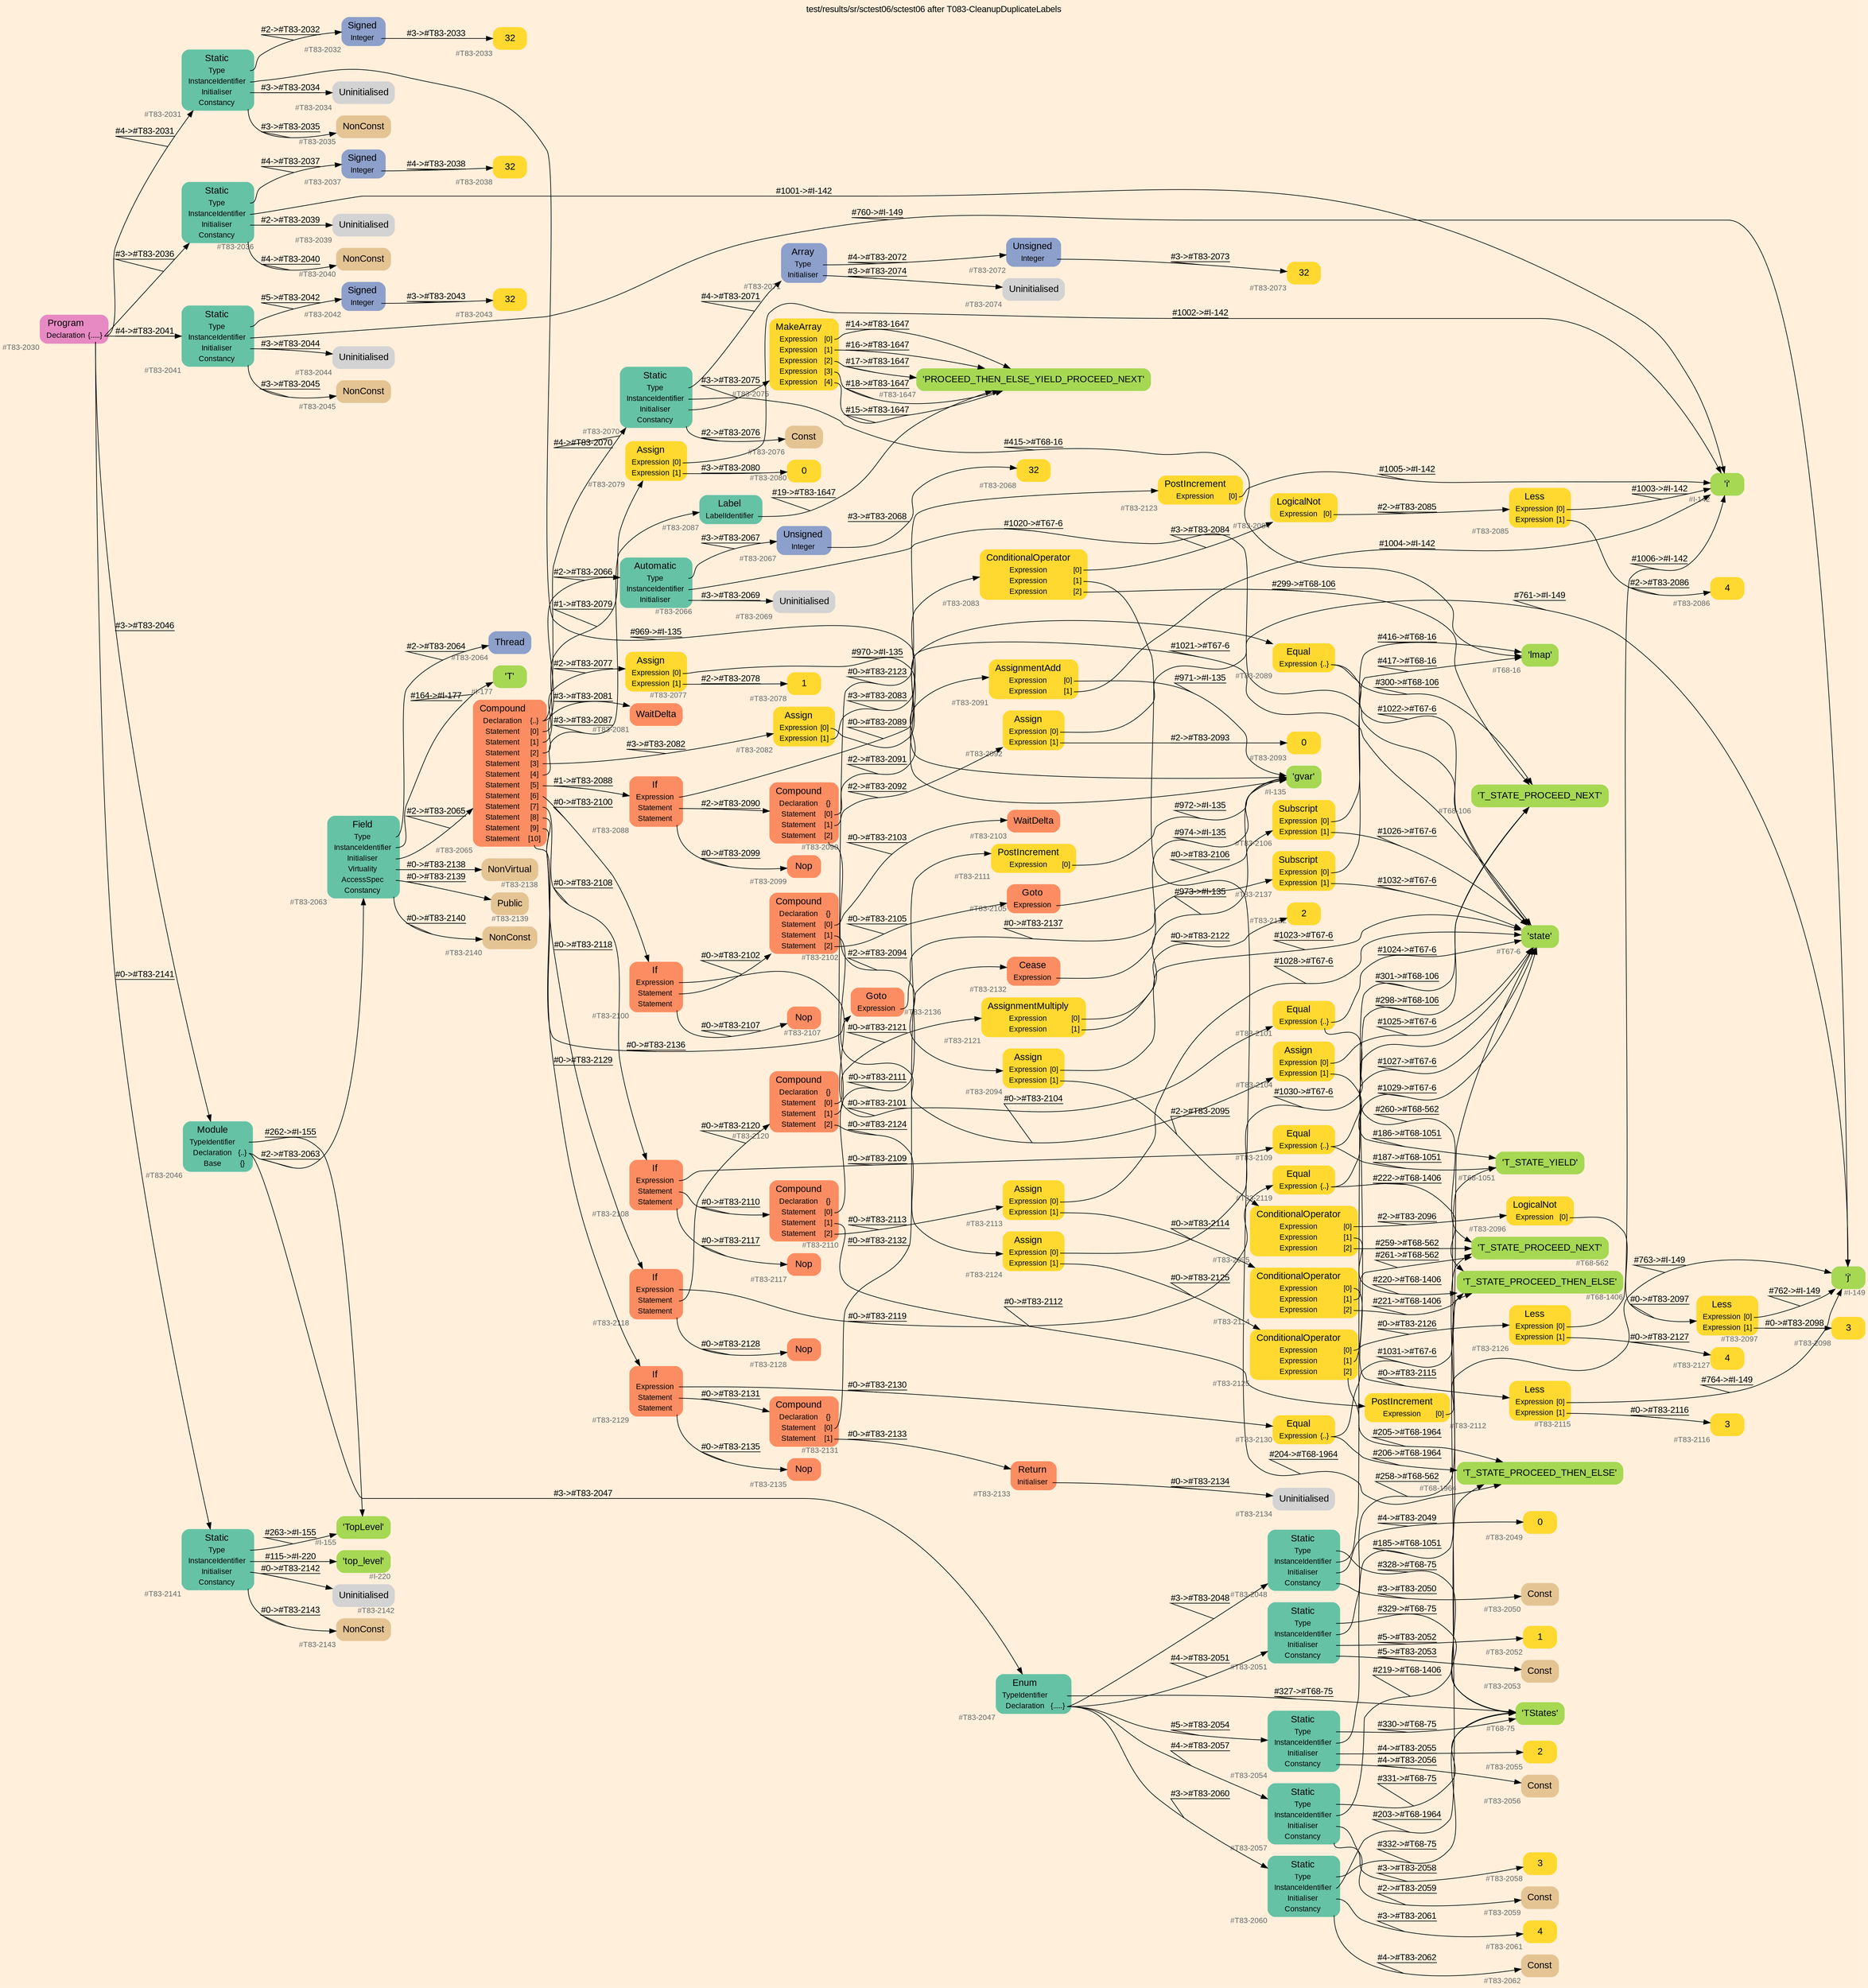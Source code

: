 digraph "test/results/sr/sctest06/sctest06 after T083-CleanupDuplicateLabels" {
label = "test/results/sr/sctest06/sctest06 after T083-CleanupDuplicateLabels"
labelloc = t
graph [
    rankdir = "LR"
    ranksep = 0.3
    bgcolor = antiquewhite1
    color = black
    fontcolor = black
    fontname = "Arial"
];
node [
    fontname = "Arial"
];
edge [
    fontname = "Arial"
];

// -------------------- node figure --------------------
// -------- block #T83-2030 ----------
"#T83-2030" [
    fillcolor = "/set28/4"
    xlabel = "#T83-2030"
    fontsize = "12"
    fontcolor = grey40
    shape = "plaintext"
    label = <<TABLE BORDER="0" CELLBORDER="0" CELLSPACING="0">
     <TR><TD><FONT COLOR="black" POINT-SIZE="15">Program</FONT></TD></TR>
     <TR><TD><FONT COLOR="black" POINT-SIZE="12">Declaration</FONT></TD><TD PORT="port0"><FONT COLOR="black" POINT-SIZE="12">{.....}</FONT></TD></TR>
    </TABLE>>
    style = "rounded,filled"
];

// -------- block #T83-2031 ----------
"#T83-2031" [
    fillcolor = "/set28/1"
    xlabel = "#T83-2031"
    fontsize = "12"
    fontcolor = grey40
    shape = "plaintext"
    label = <<TABLE BORDER="0" CELLBORDER="0" CELLSPACING="0">
     <TR><TD><FONT COLOR="black" POINT-SIZE="15">Static</FONT></TD></TR>
     <TR><TD><FONT COLOR="black" POINT-SIZE="12">Type</FONT></TD><TD PORT="port0"></TD></TR>
     <TR><TD><FONT COLOR="black" POINT-SIZE="12">InstanceIdentifier</FONT></TD><TD PORT="port1"></TD></TR>
     <TR><TD><FONT COLOR="black" POINT-SIZE="12">Initialiser</FONT></TD><TD PORT="port2"></TD></TR>
     <TR><TD><FONT COLOR="black" POINT-SIZE="12">Constancy</FONT></TD><TD PORT="port3"></TD></TR>
    </TABLE>>
    style = "rounded,filled"
];

// -------- block #T83-2032 ----------
"#T83-2032" [
    fillcolor = "/set28/3"
    xlabel = "#T83-2032"
    fontsize = "12"
    fontcolor = grey40
    shape = "plaintext"
    label = <<TABLE BORDER="0" CELLBORDER="0" CELLSPACING="0">
     <TR><TD><FONT COLOR="black" POINT-SIZE="15">Signed</FONT></TD></TR>
     <TR><TD><FONT COLOR="black" POINT-SIZE="12">Integer</FONT></TD><TD PORT="port0"></TD></TR>
    </TABLE>>
    style = "rounded,filled"
];

// -------- block #T83-2033 ----------
"#T83-2033" [
    fillcolor = "/set28/6"
    xlabel = "#T83-2033"
    fontsize = "12"
    fontcolor = grey40
    shape = "plaintext"
    label = <<TABLE BORDER="0" CELLBORDER="0" CELLSPACING="0">
     <TR><TD><FONT COLOR="black" POINT-SIZE="15">32</FONT></TD></TR>
    </TABLE>>
    style = "rounded,filled"
];

// -------- block #I-135 ----------
"#I-135" [
    fillcolor = "/set28/5"
    xlabel = "#I-135"
    fontsize = "12"
    fontcolor = grey40
    shape = "plaintext"
    label = <<TABLE BORDER="0" CELLBORDER="0" CELLSPACING="0">
     <TR><TD><FONT COLOR="black" POINT-SIZE="15">'gvar'</FONT></TD></TR>
    </TABLE>>
    style = "rounded,filled"
];

// -------- block #T83-2034 ----------
"#T83-2034" [
    xlabel = "#T83-2034"
    fontsize = "12"
    fontcolor = grey40
    shape = "plaintext"
    label = <<TABLE BORDER="0" CELLBORDER="0" CELLSPACING="0">
     <TR><TD><FONT COLOR="black" POINT-SIZE="15">Uninitialised</FONT></TD></TR>
    </TABLE>>
    style = "rounded,filled"
];

// -------- block #T83-2035 ----------
"#T83-2035" [
    fillcolor = "/set28/7"
    xlabel = "#T83-2035"
    fontsize = "12"
    fontcolor = grey40
    shape = "plaintext"
    label = <<TABLE BORDER="0" CELLBORDER="0" CELLSPACING="0">
     <TR><TD><FONT COLOR="black" POINT-SIZE="15">NonConst</FONT></TD></TR>
    </TABLE>>
    style = "rounded,filled"
];

// -------- block #T83-2036 ----------
"#T83-2036" [
    fillcolor = "/set28/1"
    xlabel = "#T83-2036"
    fontsize = "12"
    fontcolor = grey40
    shape = "plaintext"
    label = <<TABLE BORDER="0" CELLBORDER="0" CELLSPACING="0">
     <TR><TD><FONT COLOR="black" POINT-SIZE="15">Static</FONT></TD></TR>
     <TR><TD><FONT COLOR="black" POINT-SIZE="12">Type</FONT></TD><TD PORT="port0"></TD></TR>
     <TR><TD><FONT COLOR="black" POINT-SIZE="12">InstanceIdentifier</FONT></TD><TD PORT="port1"></TD></TR>
     <TR><TD><FONT COLOR="black" POINT-SIZE="12">Initialiser</FONT></TD><TD PORT="port2"></TD></TR>
     <TR><TD><FONT COLOR="black" POINT-SIZE="12">Constancy</FONT></TD><TD PORT="port3"></TD></TR>
    </TABLE>>
    style = "rounded,filled"
];

// -------- block #T83-2037 ----------
"#T83-2037" [
    fillcolor = "/set28/3"
    xlabel = "#T83-2037"
    fontsize = "12"
    fontcolor = grey40
    shape = "plaintext"
    label = <<TABLE BORDER="0" CELLBORDER="0" CELLSPACING="0">
     <TR><TD><FONT COLOR="black" POINT-SIZE="15">Signed</FONT></TD></TR>
     <TR><TD><FONT COLOR="black" POINT-SIZE="12">Integer</FONT></TD><TD PORT="port0"></TD></TR>
    </TABLE>>
    style = "rounded,filled"
];

// -------- block #T83-2038 ----------
"#T83-2038" [
    fillcolor = "/set28/6"
    xlabel = "#T83-2038"
    fontsize = "12"
    fontcolor = grey40
    shape = "plaintext"
    label = <<TABLE BORDER="0" CELLBORDER="0" CELLSPACING="0">
     <TR><TD><FONT COLOR="black" POINT-SIZE="15">32</FONT></TD></TR>
    </TABLE>>
    style = "rounded,filled"
];

// -------- block #I-142 ----------
"#I-142" [
    fillcolor = "/set28/5"
    xlabel = "#I-142"
    fontsize = "12"
    fontcolor = grey40
    shape = "plaintext"
    label = <<TABLE BORDER="0" CELLBORDER="0" CELLSPACING="0">
     <TR><TD><FONT COLOR="black" POINT-SIZE="15">'i'</FONT></TD></TR>
    </TABLE>>
    style = "rounded,filled"
];

// -------- block #T83-2039 ----------
"#T83-2039" [
    xlabel = "#T83-2039"
    fontsize = "12"
    fontcolor = grey40
    shape = "plaintext"
    label = <<TABLE BORDER="0" CELLBORDER="0" CELLSPACING="0">
     <TR><TD><FONT COLOR="black" POINT-SIZE="15">Uninitialised</FONT></TD></TR>
    </TABLE>>
    style = "rounded,filled"
];

// -------- block #T83-2040 ----------
"#T83-2040" [
    fillcolor = "/set28/7"
    xlabel = "#T83-2040"
    fontsize = "12"
    fontcolor = grey40
    shape = "plaintext"
    label = <<TABLE BORDER="0" CELLBORDER="0" CELLSPACING="0">
     <TR><TD><FONT COLOR="black" POINT-SIZE="15">NonConst</FONT></TD></TR>
    </TABLE>>
    style = "rounded,filled"
];

// -------- block #T83-2041 ----------
"#T83-2041" [
    fillcolor = "/set28/1"
    xlabel = "#T83-2041"
    fontsize = "12"
    fontcolor = grey40
    shape = "plaintext"
    label = <<TABLE BORDER="0" CELLBORDER="0" CELLSPACING="0">
     <TR><TD><FONT COLOR="black" POINT-SIZE="15">Static</FONT></TD></TR>
     <TR><TD><FONT COLOR="black" POINT-SIZE="12">Type</FONT></TD><TD PORT="port0"></TD></TR>
     <TR><TD><FONT COLOR="black" POINT-SIZE="12">InstanceIdentifier</FONT></TD><TD PORT="port1"></TD></TR>
     <TR><TD><FONT COLOR="black" POINT-SIZE="12">Initialiser</FONT></TD><TD PORT="port2"></TD></TR>
     <TR><TD><FONT COLOR="black" POINT-SIZE="12">Constancy</FONT></TD><TD PORT="port3"></TD></TR>
    </TABLE>>
    style = "rounded,filled"
];

// -------- block #T83-2042 ----------
"#T83-2042" [
    fillcolor = "/set28/3"
    xlabel = "#T83-2042"
    fontsize = "12"
    fontcolor = grey40
    shape = "plaintext"
    label = <<TABLE BORDER="0" CELLBORDER="0" CELLSPACING="0">
     <TR><TD><FONT COLOR="black" POINT-SIZE="15">Signed</FONT></TD></TR>
     <TR><TD><FONT COLOR="black" POINT-SIZE="12">Integer</FONT></TD><TD PORT="port0"></TD></TR>
    </TABLE>>
    style = "rounded,filled"
];

// -------- block #T83-2043 ----------
"#T83-2043" [
    fillcolor = "/set28/6"
    xlabel = "#T83-2043"
    fontsize = "12"
    fontcolor = grey40
    shape = "plaintext"
    label = <<TABLE BORDER="0" CELLBORDER="0" CELLSPACING="0">
     <TR><TD><FONT COLOR="black" POINT-SIZE="15">32</FONT></TD></TR>
    </TABLE>>
    style = "rounded,filled"
];

// -------- block #I-149 ----------
"#I-149" [
    fillcolor = "/set28/5"
    xlabel = "#I-149"
    fontsize = "12"
    fontcolor = grey40
    shape = "plaintext"
    label = <<TABLE BORDER="0" CELLBORDER="0" CELLSPACING="0">
     <TR><TD><FONT COLOR="black" POINT-SIZE="15">'j'</FONT></TD></TR>
    </TABLE>>
    style = "rounded,filled"
];

// -------- block #T83-2044 ----------
"#T83-2044" [
    xlabel = "#T83-2044"
    fontsize = "12"
    fontcolor = grey40
    shape = "plaintext"
    label = <<TABLE BORDER="0" CELLBORDER="0" CELLSPACING="0">
     <TR><TD><FONT COLOR="black" POINT-SIZE="15">Uninitialised</FONT></TD></TR>
    </TABLE>>
    style = "rounded,filled"
];

// -------- block #T83-2045 ----------
"#T83-2045" [
    fillcolor = "/set28/7"
    xlabel = "#T83-2045"
    fontsize = "12"
    fontcolor = grey40
    shape = "plaintext"
    label = <<TABLE BORDER="0" CELLBORDER="0" CELLSPACING="0">
     <TR><TD><FONT COLOR="black" POINT-SIZE="15">NonConst</FONT></TD></TR>
    </TABLE>>
    style = "rounded,filled"
];

// -------- block #T83-2046 ----------
"#T83-2046" [
    fillcolor = "/set28/1"
    xlabel = "#T83-2046"
    fontsize = "12"
    fontcolor = grey40
    shape = "plaintext"
    label = <<TABLE BORDER="0" CELLBORDER="0" CELLSPACING="0">
     <TR><TD><FONT COLOR="black" POINT-SIZE="15">Module</FONT></TD></TR>
     <TR><TD><FONT COLOR="black" POINT-SIZE="12">TypeIdentifier</FONT></TD><TD PORT="port0"></TD></TR>
     <TR><TD><FONT COLOR="black" POINT-SIZE="12">Declaration</FONT></TD><TD PORT="port1"><FONT COLOR="black" POINT-SIZE="12">{..}</FONT></TD></TR>
     <TR><TD><FONT COLOR="black" POINT-SIZE="12">Base</FONT></TD><TD PORT="port2"><FONT COLOR="black" POINT-SIZE="12">{}</FONT></TD></TR>
    </TABLE>>
    style = "rounded,filled"
];

// -------- block #I-155 ----------
"#I-155" [
    fillcolor = "/set28/5"
    xlabel = "#I-155"
    fontsize = "12"
    fontcolor = grey40
    shape = "plaintext"
    label = <<TABLE BORDER="0" CELLBORDER="0" CELLSPACING="0">
     <TR><TD><FONT COLOR="black" POINT-SIZE="15">'TopLevel'</FONT></TD></TR>
    </TABLE>>
    style = "rounded,filled"
];

// -------- block #T83-2047 ----------
"#T83-2047" [
    fillcolor = "/set28/1"
    xlabel = "#T83-2047"
    fontsize = "12"
    fontcolor = grey40
    shape = "plaintext"
    label = <<TABLE BORDER="0" CELLBORDER="0" CELLSPACING="0">
     <TR><TD><FONT COLOR="black" POINT-SIZE="15">Enum</FONT></TD></TR>
     <TR><TD><FONT COLOR="black" POINT-SIZE="12">TypeIdentifier</FONT></TD><TD PORT="port0"></TD></TR>
     <TR><TD><FONT COLOR="black" POINT-SIZE="12">Declaration</FONT></TD><TD PORT="port1"><FONT COLOR="black" POINT-SIZE="12">{.....}</FONT></TD></TR>
    </TABLE>>
    style = "rounded,filled"
];

// -------- block #T68-75 ----------
"#T68-75" [
    fillcolor = "/set28/5"
    xlabel = "#T68-75"
    fontsize = "12"
    fontcolor = grey40
    shape = "plaintext"
    label = <<TABLE BORDER="0" CELLBORDER="0" CELLSPACING="0">
     <TR><TD><FONT COLOR="black" POINT-SIZE="15">'TStates'</FONT></TD></TR>
    </TABLE>>
    style = "rounded,filled"
];

// -------- block #T83-2048 ----------
"#T83-2048" [
    fillcolor = "/set28/1"
    xlabel = "#T83-2048"
    fontsize = "12"
    fontcolor = grey40
    shape = "plaintext"
    label = <<TABLE BORDER="0" CELLBORDER="0" CELLSPACING="0">
     <TR><TD><FONT COLOR="black" POINT-SIZE="15">Static</FONT></TD></TR>
     <TR><TD><FONT COLOR="black" POINT-SIZE="12">Type</FONT></TD><TD PORT="port0"></TD></TR>
     <TR><TD><FONT COLOR="black" POINT-SIZE="12">InstanceIdentifier</FONT></TD><TD PORT="port1"></TD></TR>
     <TR><TD><FONT COLOR="black" POINT-SIZE="12">Initialiser</FONT></TD><TD PORT="port2"></TD></TR>
     <TR><TD><FONT COLOR="black" POINT-SIZE="12">Constancy</FONT></TD><TD PORT="port3"></TD></TR>
    </TABLE>>
    style = "rounded,filled"
];

// -------- block #T68-106 ----------
"#T68-106" [
    fillcolor = "/set28/5"
    xlabel = "#T68-106"
    fontsize = "12"
    fontcolor = grey40
    shape = "plaintext"
    label = <<TABLE BORDER="0" CELLBORDER="0" CELLSPACING="0">
     <TR><TD><FONT COLOR="black" POINT-SIZE="15">'T_STATE_PROCEED_NEXT'</FONT></TD></TR>
    </TABLE>>
    style = "rounded,filled"
];

// -------- block #T83-2049 ----------
"#T83-2049" [
    fillcolor = "/set28/6"
    xlabel = "#T83-2049"
    fontsize = "12"
    fontcolor = grey40
    shape = "plaintext"
    label = <<TABLE BORDER="0" CELLBORDER="0" CELLSPACING="0">
     <TR><TD><FONT COLOR="black" POINT-SIZE="15">0</FONT></TD></TR>
    </TABLE>>
    style = "rounded,filled"
];

// -------- block #T83-2050 ----------
"#T83-2050" [
    fillcolor = "/set28/7"
    xlabel = "#T83-2050"
    fontsize = "12"
    fontcolor = grey40
    shape = "plaintext"
    label = <<TABLE BORDER="0" CELLBORDER="0" CELLSPACING="0">
     <TR><TD><FONT COLOR="black" POINT-SIZE="15">Const</FONT></TD></TR>
    </TABLE>>
    style = "rounded,filled"
];

// -------- block #T83-2051 ----------
"#T83-2051" [
    fillcolor = "/set28/1"
    xlabel = "#T83-2051"
    fontsize = "12"
    fontcolor = grey40
    shape = "plaintext"
    label = <<TABLE BORDER="0" CELLBORDER="0" CELLSPACING="0">
     <TR><TD><FONT COLOR="black" POINT-SIZE="15">Static</FONT></TD></TR>
     <TR><TD><FONT COLOR="black" POINT-SIZE="12">Type</FONT></TD><TD PORT="port0"></TD></TR>
     <TR><TD><FONT COLOR="black" POINT-SIZE="12">InstanceIdentifier</FONT></TD><TD PORT="port1"></TD></TR>
     <TR><TD><FONT COLOR="black" POINT-SIZE="12">Initialiser</FONT></TD><TD PORT="port2"></TD></TR>
     <TR><TD><FONT COLOR="black" POINT-SIZE="12">Constancy</FONT></TD><TD PORT="port3"></TD></TR>
    </TABLE>>
    style = "rounded,filled"
];

// -------- block #T68-562 ----------
"#T68-562" [
    fillcolor = "/set28/5"
    xlabel = "#T68-562"
    fontsize = "12"
    fontcolor = grey40
    shape = "plaintext"
    label = <<TABLE BORDER="0" CELLBORDER="0" CELLSPACING="0">
     <TR><TD><FONT COLOR="black" POINT-SIZE="15">'T_STATE_PROCEED_NEXT'</FONT></TD></TR>
    </TABLE>>
    style = "rounded,filled"
];

// -------- block #T83-2052 ----------
"#T83-2052" [
    fillcolor = "/set28/6"
    xlabel = "#T83-2052"
    fontsize = "12"
    fontcolor = grey40
    shape = "plaintext"
    label = <<TABLE BORDER="0" CELLBORDER="0" CELLSPACING="0">
     <TR><TD><FONT COLOR="black" POINT-SIZE="15">1</FONT></TD></TR>
    </TABLE>>
    style = "rounded,filled"
];

// -------- block #T83-2053 ----------
"#T83-2053" [
    fillcolor = "/set28/7"
    xlabel = "#T83-2053"
    fontsize = "12"
    fontcolor = grey40
    shape = "plaintext"
    label = <<TABLE BORDER="0" CELLBORDER="0" CELLSPACING="0">
     <TR><TD><FONT COLOR="black" POINT-SIZE="15">Const</FONT></TD></TR>
    </TABLE>>
    style = "rounded,filled"
];

// -------- block #T83-2054 ----------
"#T83-2054" [
    fillcolor = "/set28/1"
    xlabel = "#T83-2054"
    fontsize = "12"
    fontcolor = grey40
    shape = "plaintext"
    label = <<TABLE BORDER="0" CELLBORDER="0" CELLSPACING="0">
     <TR><TD><FONT COLOR="black" POINT-SIZE="15">Static</FONT></TD></TR>
     <TR><TD><FONT COLOR="black" POINT-SIZE="12">Type</FONT></TD><TD PORT="port0"></TD></TR>
     <TR><TD><FONT COLOR="black" POINT-SIZE="12">InstanceIdentifier</FONT></TD><TD PORT="port1"></TD></TR>
     <TR><TD><FONT COLOR="black" POINT-SIZE="12">Initialiser</FONT></TD><TD PORT="port2"></TD></TR>
     <TR><TD><FONT COLOR="black" POINT-SIZE="12">Constancy</FONT></TD><TD PORT="port3"></TD></TR>
    </TABLE>>
    style = "rounded,filled"
];

// -------- block #T68-1051 ----------
"#T68-1051" [
    fillcolor = "/set28/5"
    xlabel = "#T68-1051"
    fontsize = "12"
    fontcolor = grey40
    shape = "plaintext"
    label = <<TABLE BORDER="0" CELLBORDER="0" CELLSPACING="0">
     <TR><TD><FONT COLOR="black" POINT-SIZE="15">'T_STATE_YIELD'</FONT></TD></TR>
    </TABLE>>
    style = "rounded,filled"
];

// -------- block #T83-2055 ----------
"#T83-2055" [
    fillcolor = "/set28/6"
    xlabel = "#T83-2055"
    fontsize = "12"
    fontcolor = grey40
    shape = "plaintext"
    label = <<TABLE BORDER="0" CELLBORDER="0" CELLSPACING="0">
     <TR><TD><FONT COLOR="black" POINT-SIZE="15">2</FONT></TD></TR>
    </TABLE>>
    style = "rounded,filled"
];

// -------- block #T83-2056 ----------
"#T83-2056" [
    fillcolor = "/set28/7"
    xlabel = "#T83-2056"
    fontsize = "12"
    fontcolor = grey40
    shape = "plaintext"
    label = <<TABLE BORDER="0" CELLBORDER="0" CELLSPACING="0">
     <TR><TD><FONT COLOR="black" POINT-SIZE="15">Const</FONT></TD></TR>
    </TABLE>>
    style = "rounded,filled"
];

// -------- block #T83-2057 ----------
"#T83-2057" [
    fillcolor = "/set28/1"
    xlabel = "#T83-2057"
    fontsize = "12"
    fontcolor = grey40
    shape = "plaintext"
    label = <<TABLE BORDER="0" CELLBORDER="0" CELLSPACING="0">
     <TR><TD><FONT COLOR="black" POINT-SIZE="15">Static</FONT></TD></TR>
     <TR><TD><FONT COLOR="black" POINT-SIZE="12">Type</FONT></TD><TD PORT="port0"></TD></TR>
     <TR><TD><FONT COLOR="black" POINT-SIZE="12">InstanceIdentifier</FONT></TD><TD PORT="port1"></TD></TR>
     <TR><TD><FONT COLOR="black" POINT-SIZE="12">Initialiser</FONT></TD><TD PORT="port2"></TD></TR>
     <TR><TD><FONT COLOR="black" POINT-SIZE="12">Constancy</FONT></TD><TD PORT="port3"></TD></TR>
    </TABLE>>
    style = "rounded,filled"
];

// -------- block #T68-1406 ----------
"#T68-1406" [
    fillcolor = "/set28/5"
    xlabel = "#T68-1406"
    fontsize = "12"
    fontcolor = grey40
    shape = "plaintext"
    label = <<TABLE BORDER="0" CELLBORDER="0" CELLSPACING="0">
     <TR><TD><FONT COLOR="black" POINT-SIZE="15">'T_STATE_PROCEED_THEN_ELSE'</FONT></TD></TR>
    </TABLE>>
    style = "rounded,filled"
];

// -------- block #T83-2058 ----------
"#T83-2058" [
    fillcolor = "/set28/6"
    xlabel = "#T83-2058"
    fontsize = "12"
    fontcolor = grey40
    shape = "plaintext"
    label = <<TABLE BORDER="0" CELLBORDER="0" CELLSPACING="0">
     <TR><TD><FONT COLOR="black" POINT-SIZE="15">3</FONT></TD></TR>
    </TABLE>>
    style = "rounded,filled"
];

// -------- block #T83-2059 ----------
"#T83-2059" [
    fillcolor = "/set28/7"
    xlabel = "#T83-2059"
    fontsize = "12"
    fontcolor = grey40
    shape = "plaintext"
    label = <<TABLE BORDER="0" CELLBORDER="0" CELLSPACING="0">
     <TR><TD><FONT COLOR="black" POINT-SIZE="15">Const</FONT></TD></TR>
    </TABLE>>
    style = "rounded,filled"
];

// -------- block #T83-2060 ----------
"#T83-2060" [
    fillcolor = "/set28/1"
    xlabel = "#T83-2060"
    fontsize = "12"
    fontcolor = grey40
    shape = "plaintext"
    label = <<TABLE BORDER="0" CELLBORDER="0" CELLSPACING="0">
     <TR><TD><FONT COLOR="black" POINT-SIZE="15">Static</FONT></TD></TR>
     <TR><TD><FONT COLOR="black" POINT-SIZE="12">Type</FONT></TD><TD PORT="port0"></TD></TR>
     <TR><TD><FONT COLOR="black" POINT-SIZE="12">InstanceIdentifier</FONT></TD><TD PORT="port1"></TD></TR>
     <TR><TD><FONT COLOR="black" POINT-SIZE="12">Initialiser</FONT></TD><TD PORT="port2"></TD></TR>
     <TR><TD><FONT COLOR="black" POINT-SIZE="12">Constancy</FONT></TD><TD PORT="port3"></TD></TR>
    </TABLE>>
    style = "rounded,filled"
];

// -------- block #T68-1964 ----------
"#T68-1964" [
    fillcolor = "/set28/5"
    xlabel = "#T68-1964"
    fontsize = "12"
    fontcolor = grey40
    shape = "plaintext"
    label = <<TABLE BORDER="0" CELLBORDER="0" CELLSPACING="0">
     <TR><TD><FONT COLOR="black" POINT-SIZE="15">'T_STATE_PROCEED_THEN_ELSE'</FONT></TD></TR>
    </TABLE>>
    style = "rounded,filled"
];

// -------- block #T83-2061 ----------
"#T83-2061" [
    fillcolor = "/set28/6"
    xlabel = "#T83-2061"
    fontsize = "12"
    fontcolor = grey40
    shape = "plaintext"
    label = <<TABLE BORDER="0" CELLBORDER="0" CELLSPACING="0">
     <TR><TD><FONT COLOR="black" POINT-SIZE="15">4</FONT></TD></TR>
    </TABLE>>
    style = "rounded,filled"
];

// -------- block #T83-2062 ----------
"#T83-2062" [
    fillcolor = "/set28/7"
    xlabel = "#T83-2062"
    fontsize = "12"
    fontcolor = grey40
    shape = "plaintext"
    label = <<TABLE BORDER="0" CELLBORDER="0" CELLSPACING="0">
     <TR><TD><FONT COLOR="black" POINT-SIZE="15">Const</FONT></TD></TR>
    </TABLE>>
    style = "rounded,filled"
];

// -------- block #T83-2063 ----------
"#T83-2063" [
    fillcolor = "/set28/1"
    xlabel = "#T83-2063"
    fontsize = "12"
    fontcolor = grey40
    shape = "plaintext"
    label = <<TABLE BORDER="0" CELLBORDER="0" CELLSPACING="0">
     <TR><TD><FONT COLOR="black" POINT-SIZE="15">Field</FONT></TD></TR>
     <TR><TD><FONT COLOR="black" POINT-SIZE="12">Type</FONT></TD><TD PORT="port0"></TD></TR>
     <TR><TD><FONT COLOR="black" POINT-SIZE="12">InstanceIdentifier</FONT></TD><TD PORT="port1"></TD></TR>
     <TR><TD><FONT COLOR="black" POINT-SIZE="12">Initialiser</FONT></TD><TD PORT="port2"></TD></TR>
     <TR><TD><FONT COLOR="black" POINT-SIZE="12">Virtuality</FONT></TD><TD PORT="port3"></TD></TR>
     <TR><TD><FONT COLOR="black" POINT-SIZE="12">AccessSpec</FONT></TD><TD PORT="port4"></TD></TR>
     <TR><TD><FONT COLOR="black" POINT-SIZE="12">Constancy</FONT></TD><TD PORT="port5"></TD></TR>
    </TABLE>>
    style = "rounded,filled"
];

// -------- block #T83-2064 ----------
"#T83-2064" [
    fillcolor = "/set28/3"
    xlabel = "#T83-2064"
    fontsize = "12"
    fontcolor = grey40
    shape = "plaintext"
    label = <<TABLE BORDER="0" CELLBORDER="0" CELLSPACING="0">
     <TR><TD><FONT COLOR="black" POINT-SIZE="15">Thread</FONT></TD></TR>
    </TABLE>>
    style = "rounded,filled"
];

// -------- block #I-177 ----------
"#I-177" [
    fillcolor = "/set28/5"
    xlabel = "#I-177"
    fontsize = "12"
    fontcolor = grey40
    shape = "plaintext"
    label = <<TABLE BORDER="0" CELLBORDER="0" CELLSPACING="0">
     <TR><TD><FONT COLOR="black" POINT-SIZE="15">'T'</FONT></TD></TR>
    </TABLE>>
    style = "rounded,filled"
];

// -------- block #T83-2065 ----------
"#T83-2065" [
    fillcolor = "/set28/2"
    xlabel = "#T83-2065"
    fontsize = "12"
    fontcolor = grey40
    shape = "plaintext"
    label = <<TABLE BORDER="0" CELLBORDER="0" CELLSPACING="0">
     <TR><TD><FONT COLOR="black" POINT-SIZE="15">Compound</FONT></TD></TR>
     <TR><TD><FONT COLOR="black" POINT-SIZE="12">Declaration</FONT></TD><TD PORT="port0"><FONT COLOR="black" POINT-SIZE="12">{..}</FONT></TD></TR>
     <TR><TD><FONT COLOR="black" POINT-SIZE="12">Statement</FONT></TD><TD PORT="port1"><FONT COLOR="black" POINT-SIZE="12">[0]</FONT></TD></TR>
     <TR><TD><FONT COLOR="black" POINT-SIZE="12">Statement</FONT></TD><TD PORT="port2"><FONT COLOR="black" POINT-SIZE="12">[1]</FONT></TD></TR>
     <TR><TD><FONT COLOR="black" POINT-SIZE="12">Statement</FONT></TD><TD PORT="port3"><FONT COLOR="black" POINT-SIZE="12">[2]</FONT></TD></TR>
     <TR><TD><FONT COLOR="black" POINT-SIZE="12">Statement</FONT></TD><TD PORT="port4"><FONT COLOR="black" POINT-SIZE="12">[3]</FONT></TD></TR>
     <TR><TD><FONT COLOR="black" POINT-SIZE="12">Statement</FONT></TD><TD PORT="port5"><FONT COLOR="black" POINT-SIZE="12">[4]</FONT></TD></TR>
     <TR><TD><FONT COLOR="black" POINT-SIZE="12">Statement</FONT></TD><TD PORT="port6"><FONT COLOR="black" POINT-SIZE="12">[5]</FONT></TD></TR>
     <TR><TD><FONT COLOR="black" POINT-SIZE="12">Statement</FONT></TD><TD PORT="port7"><FONT COLOR="black" POINT-SIZE="12">[6]</FONT></TD></TR>
     <TR><TD><FONT COLOR="black" POINT-SIZE="12">Statement</FONT></TD><TD PORT="port8"><FONT COLOR="black" POINT-SIZE="12">[7]</FONT></TD></TR>
     <TR><TD><FONT COLOR="black" POINT-SIZE="12">Statement</FONT></TD><TD PORT="port9"><FONT COLOR="black" POINT-SIZE="12">[8]</FONT></TD></TR>
     <TR><TD><FONT COLOR="black" POINT-SIZE="12">Statement</FONT></TD><TD PORT="port10"><FONT COLOR="black" POINT-SIZE="12">[9]</FONT></TD></TR>
     <TR><TD><FONT COLOR="black" POINT-SIZE="12">Statement</FONT></TD><TD PORT="port11"><FONT COLOR="black" POINT-SIZE="12">[10]</FONT></TD></TR>
    </TABLE>>
    style = "rounded,filled"
];

// -------- block #T83-2066 ----------
"#T83-2066" [
    fillcolor = "/set28/1"
    xlabel = "#T83-2066"
    fontsize = "12"
    fontcolor = grey40
    shape = "plaintext"
    label = <<TABLE BORDER="0" CELLBORDER="0" CELLSPACING="0">
     <TR><TD><FONT COLOR="black" POINT-SIZE="15">Automatic</FONT></TD></TR>
     <TR><TD><FONT COLOR="black" POINT-SIZE="12">Type</FONT></TD><TD PORT="port0"></TD></TR>
     <TR><TD><FONT COLOR="black" POINT-SIZE="12">InstanceIdentifier</FONT></TD><TD PORT="port1"></TD></TR>
     <TR><TD><FONT COLOR="black" POINT-SIZE="12">Initialiser</FONT></TD><TD PORT="port2"></TD></TR>
    </TABLE>>
    style = "rounded,filled"
];

// -------- block #T83-2067 ----------
"#T83-2067" [
    fillcolor = "/set28/3"
    xlabel = "#T83-2067"
    fontsize = "12"
    fontcolor = grey40
    shape = "plaintext"
    label = <<TABLE BORDER="0" CELLBORDER="0" CELLSPACING="0">
     <TR><TD><FONT COLOR="black" POINT-SIZE="15">Unsigned</FONT></TD></TR>
     <TR><TD><FONT COLOR="black" POINT-SIZE="12">Integer</FONT></TD><TD PORT="port0"></TD></TR>
    </TABLE>>
    style = "rounded,filled"
];

// -------- block #T83-2068 ----------
"#T83-2068" [
    fillcolor = "/set28/6"
    xlabel = "#T83-2068"
    fontsize = "12"
    fontcolor = grey40
    shape = "plaintext"
    label = <<TABLE BORDER="0" CELLBORDER="0" CELLSPACING="0">
     <TR><TD><FONT COLOR="black" POINT-SIZE="15">32</FONT></TD></TR>
    </TABLE>>
    style = "rounded,filled"
];

// -------- block #T67-6 ----------
"#T67-6" [
    fillcolor = "/set28/5"
    xlabel = "#T67-6"
    fontsize = "12"
    fontcolor = grey40
    shape = "plaintext"
    label = <<TABLE BORDER="0" CELLBORDER="0" CELLSPACING="0">
     <TR><TD><FONT COLOR="black" POINT-SIZE="15">'state'</FONT></TD></TR>
    </TABLE>>
    style = "rounded,filled"
];

// -------- block #T83-2069 ----------
"#T83-2069" [
    xlabel = "#T83-2069"
    fontsize = "12"
    fontcolor = grey40
    shape = "plaintext"
    label = <<TABLE BORDER="0" CELLBORDER="0" CELLSPACING="0">
     <TR><TD><FONT COLOR="black" POINT-SIZE="15">Uninitialised</FONT></TD></TR>
    </TABLE>>
    style = "rounded,filled"
];

// -------- block #T83-2070 ----------
"#T83-2070" [
    fillcolor = "/set28/1"
    xlabel = "#T83-2070"
    fontsize = "12"
    fontcolor = grey40
    shape = "plaintext"
    label = <<TABLE BORDER="0" CELLBORDER="0" CELLSPACING="0">
     <TR><TD><FONT COLOR="black" POINT-SIZE="15">Static</FONT></TD></TR>
     <TR><TD><FONT COLOR="black" POINT-SIZE="12">Type</FONT></TD><TD PORT="port0"></TD></TR>
     <TR><TD><FONT COLOR="black" POINT-SIZE="12">InstanceIdentifier</FONT></TD><TD PORT="port1"></TD></TR>
     <TR><TD><FONT COLOR="black" POINT-SIZE="12">Initialiser</FONT></TD><TD PORT="port2"></TD></TR>
     <TR><TD><FONT COLOR="black" POINT-SIZE="12">Constancy</FONT></TD><TD PORT="port3"></TD></TR>
    </TABLE>>
    style = "rounded,filled"
];

// -------- block #T83-2071 ----------
"#T83-2071" [
    fillcolor = "/set28/3"
    xlabel = "#T83-2071"
    fontsize = "12"
    fontcolor = grey40
    shape = "plaintext"
    label = <<TABLE BORDER="0" CELLBORDER="0" CELLSPACING="0">
     <TR><TD><FONT COLOR="black" POINT-SIZE="15">Array</FONT></TD></TR>
     <TR><TD><FONT COLOR="black" POINT-SIZE="12">Type</FONT></TD><TD PORT="port0"></TD></TR>
     <TR><TD><FONT COLOR="black" POINT-SIZE="12">Initialiser</FONT></TD><TD PORT="port1"></TD></TR>
    </TABLE>>
    style = "rounded,filled"
];

// -------- block #T83-2072 ----------
"#T83-2072" [
    fillcolor = "/set28/3"
    xlabel = "#T83-2072"
    fontsize = "12"
    fontcolor = grey40
    shape = "plaintext"
    label = <<TABLE BORDER="0" CELLBORDER="0" CELLSPACING="0">
     <TR><TD><FONT COLOR="black" POINT-SIZE="15">Unsigned</FONT></TD></TR>
     <TR><TD><FONT COLOR="black" POINT-SIZE="12">Integer</FONT></TD><TD PORT="port0"></TD></TR>
    </TABLE>>
    style = "rounded,filled"
];

// -------- block #T83-2073 ----------
"#T83-2073" [
    fillcolor = "/set28/6"
    xlabel = "#T83-2073"
    fontsize = "12"
    fontcolor = grey40
    shape = "plaintext"
    label = <<TABLE BORDER="0" CELLBORDER="0" CELLSPACING="0">
     <TR><TD><FONT COLOR="black" POINT-SIZE="15">32</FONT></TD></TR>
    </TABLE>>
    style = "rounded,filled"
];

// -------- block #T83-2074 ----------
"#T83-2074" [
    xlabel = "#T83-2074"
    fontsize = "12"
    fontcolor = grey40
    shape = "plaintext"
    label = <<TABLE BORDER="0" CELLBORDER="0" CELLSPACING="0">
     <TR><TD><FONT COLOR="black" POINT-SIZE="15">Uninitialised</FONT></TD></TR>
    </TABLE>>
    style = "rounded,filled"
];

// -------- block #T68-16 ----------
"#T68-16" [
    fillcolor = "/set28/5"
    xlabel = "#T68-16"
    fontsize = "12"
    fontcolor = grey40
    shape = "plaintext"
    label = <<TABLE BORDER="0" CELLBORDER="0" CELLSPACING="0">
     <TR><TD><FONT COLOR="black" POINT-SIZE="15">'lmap'</FONT></TD></TR>
    </TABLE>>
    style = "rounded,filled"
];

// -------- block #T83-2075 ----------
"#T83-2075" [
    fillcolor = "/set28/6"
    xlabel = "#T83-2075"
    fontsize = "12"
    fontcolor = grey40
    shape = "plaintext"
    label = <<TABLE BORDER="0" CELLBORDER="0" CELLSPACING="0">
     <TR><TD><FONT COLOR="black" POINT-SIZE="15">MakeArray</FONT></TD></TR>
     <TR><TD><FONT COLOR="black" POINT-SIZE="12">Expression</FONT></TD><TD PORT="port0"><FONT COLOR="black" POINT-SIZE="12">[0]</FONT></TD></TR>
     <TR><TD><FONT COLOR="black" POINT-SIZE="12">Expression</FONT></TD><TD PORT="port1"><FONT COLOR="black" POINT-SIZE="12">[1]</FONT></TD></TR>
     <TR><TD><FONT COLOR="black" POINT-SIZE="12">Expression</FONT></TD><TD PORT="port2"><FONT COLOR="black" POINT-SIZE="12">[2]</FONT></TD></TR>
     <TR><TD><FONT COLOR="black" POINT-SIZE="12">Expression</FONT></TD><TD PORT="port3"><FONT COLOR="black" POINT-SIZE="12">[3]</FONT></TD></TR>
     <TR><TD><FONT COLOR="black" POINT-SIZE="12">Expression</FONT></TD><TD PORT="port4"><FONT COLOR="black" POINT-SIZE="12">[4]</FONT></TD></TR>
    </TABLE>>
    style = "rounded,filled"
];

// -------- block #T83-1647 ----------
"#T83-1647" [
    fillcolor = "/set28/5"
    xlabel = "#T83-1647"
    fontsize = "12"
    fontcolor = grey40
    shape = "plaintext"
    label = <<TABLE BORDER="0" CELLBORDER="0" CELLSPACING="0">
     <TR><TD><FONT COLOR="black" POINT-SIZE="15">'PROCEED_THEN_ELSE_YIELD_PROCEED_NEXT'</FONT></TD></TR>
    </TABLE>>
    style = "rounded,filled"
];

// -------- block #T83-2076 ----------
"#T83-2076" [
    fillcolor = "/set28/7"
    xlabel = "#T83-2076"
    fontsize = "12"
    fontcolor = grey40
    shape = "plaintext"
    label = <<TABLE BORDER="0" CELLBORDER="0" CELLSPACING="0">
     <TR><TD><FONT COLOR="black" POINT-SIZE="15">Const</FONT></TD></TR>
    </TABLE>>
    style = "rounded,filled"
];

// -------- block #T83-2077 ----------
"#T83-2077" [
    fillcolor = "/set28/6"
    xlabel = "#T83-2077"
    fontsize = "12"
    fontcolor = grey40
    shape = "plaintext"
    label = <<TABLE BORDER="0" CELLBORDER="0" CELLSPACING="0">
     <TR><TD><FONT COLOR="black" POINT-SIZE="15">Assign</FONT></TD></TR>
     <TR><TD><FONT COLOR="black" POINT-SIZE="12">Expression</FONT></TD><TD PORT="port0"><FONT COLOR="black" POINT-SIZE="12">[0]</FONT></TD></TR>
     <TR><TD><FONT COLOR="black" POINT-SIZE="12">Expression</FONT></TD><TD PORT="port1"><FONT COLOR="black" POINT-SIZE="12">[1]</FONT></TD></TR>
    </TABLE>>
    style = "rounded,filled"
];

// -------- block #T83-2078 ----------
"#T83-2078" [
    fillcolor = "/set28/6"
    xlabel = "#T83-2078"
    fontsize = "12"
    fontcolor = grey40
    shape = "plaintext"
    label = <<TABLE BORDER="0" CELLBORDER="0" CELLSPACING="0">
     <TR><TD><FONT COLOR="black" POINT-SIZE="15">1</FONT></TD></TR>
    </TABLE>>
    style = "rounded,filled"
];

// -------- block #T83-2079 ----------
"#T83-2079" [
    fillcolor = "/set28/6"
    xlabel = "#T83-2079"
    fontsize = "12"
    fontcolor = grey40
    shape = "plaintext"
    label = <<TABLE BORDER="0" CELLBORDER="0" CELLSPACING="0">
     <TR><TD><FONT COLOR="black" POINT-SIZE="15">Assign</FONT></TD></TR>
     <TR><TD><FONT COLOR="black" POINT-SIZE="12">Expression</FONT></TD><TD PORT="port0"><FONT COLOR="black" POINT-SIZE="12">[0]</FONT></TD></TR>
     <TR><TD><FONT COLOR="black" POINT-SIZE="12">Expression</FONT></TD><TD PORT="port1"><FONT COLOR="black" POINT-SIZE="12">[1]</FONT></TD></TR>
    </TABLE>>
    style = "rounded,filled"
];

// -------- block #T83-2080 ----------
"#T83-2080" [
    fillcolor = "/set28/6"
    xlabel = "#T83-2080"
    fontsize = "12"
    fontcolor = grey40
    shape = "plaintext"
    label = <<TABLE BORDER="0" CELLBORDER="0" CELLSPACING="0">
     <TR><TD><FONT COLOR="black" POINT-SIZE="15">0</FONT></TD></TR>
    </TABLE>>
    style = "rounded,filled"
];

// -------- block #T83-2081 ----------
"#T83-2081" [
    fillcolor = "/set28/2"
    xlabel = "#T83-2081"
    fontsize = "12"
    fontcolor = grey40
    shape = "plaintext"
    label = <<TABLE BORDER="0" CELLBORDER="0" CELLSPACING="0">
     <TR><TD><FONT COLOR="black" POINT-SIZE="15">WaitDelta</FONT></TD></TR>
    </TABLE>>
    style = "rounded,filled"
];

// -------- block #T83-2082 ----------
"#T83-2082" [
    fillcolor = "/set28/6"
    xlabel = "#T83-2082"
    fontsize = "12"
    fontcolor = grey40
    shape = "plaintext"
    label = <<TABLE BORDER="0" CELLBORDER="0" CELLSPACING="0">
     <TR><TD><FONT COLOR="black" POINT-SIZE="15">Assign</FONT></TD></TR>
     <TR><TD><FONT COLOR="black" POINT-SIZE="12">Expression</FONT></TD><TD PORT="port0"><FONT COLOR="black" POINT-SIZE="12">[0]</FONT></TD></TR>
     <TR><TD><FONT COLOR="black" POINT-SIZE="12">Expression</FONT></TD><TD PORT="port1"><FONT COLOR="black" POINT-SIZE="12">[1]</FONT></TD></TR>
    </TABLE>>
    style = "rounded,filled"
];

// -------- block #T83-2083 ----------
"#T83-2083" [
    fillcolor = "/set28/6"
    xlabel = "#T83-2083"
    fontsize = "12"
    fontcolor = grey40
    shape = "plaintext"
    label = <<TABLE BORDER="0" CELLBORDER="0" CELLSPACING="0">
     <TR><TD><FONT COLOR="black" POINT-SIZE="15">ConditionalOperator</FONT></TD></TR>
     <TR><TD><FONT COLOR="black" POINT-SIZE="12">Expression</FONT></TD><TD PORT="port0"><FONT COLOR="black" POINT-SIZE="12">[0]</FONT></TD></TR>
     <TR><TD><FONT COLOR="black" POINT-SIZE="12">Expression</FONT></TD><TD PORT="port1"><FONT COLOR="black" POINT-SIZE="12">[1]</FONT></TD></TR>
     <TR><TD><FONT COLOR="black" POINT-SIZE="12">Expression</FONT></TD><TD PORT="port2"><FONT COLOR="black" POINT-SIZE="12">[2]</FONT></TD></TR>
    </TABLE>>
    style = "rounded,filled"
];

// -------- block #T83-2084 ----------
"#T83-2084" [
    fillcolor = "/set28/6"
    xlabel = "#T83-2084"
    fontsize = "12"
    fontcolor = grey40
    shape = "plaintext"
    label = <<TABLE BORDER="0" CELLBORDER="0" CELLSPACING="0">
     <TR><TD><FONT COLOR="black" POINT-SIZE="15">LogicalNot</FONT></TD></TR>
     <TR><TD><FONT COLOR="black" POINT-SIZE="12">Expression</FONT></TD><TD PORT="port0"><FONT COLOR="black" POINT-SIZE="12">[0]</FONT></TD></TR>
    </TABLE>>
    style = "rounded,filled"
];

// -------- block #T83-2085 ----------
"#T83-2085" [
    fillcolor = "/set28/6"
    xlabel = "#T83-2085"
    fontsize = "12"
    fontcolor = grey40
    shape = "plaintext"
    label = <<TABLE BORDER="0" CELLBORDER="0" CELLSPACING="0">
     <TR><TD><FONT COLOR="black" POINT-SIZE="15">Less</FONT></TD></TR>
     <TR><TD><FONT COLOR="black" POINT-SIZE="12">Expression</FONT></TD><TD PORT="port0"><FONT COLOR="black" POINT-SIZE="12">[0]</FONT></TD></TR>
     <TR><TD><FONT COLOR="black" POINT-SIZE="12">Expression</FONT></TD><TD PORT="port1"><FONT COLOR="black" POINT-SIZE="12">[1]</FONT></TD></TR>
    </TABLE>>
    style = "rounded,filled"
];

// -------- block #T83-2086 ----------
"#T83-2086" [
    fillcolor = "/set28/6"
    xlabel = "#T83-2086"
    fontsize = "12"
    fontcolor = grey40
    shape = "plaintext"
    label = <<TABLE BORDER="0" CELLBORDER="0" CELLSPACING="0">
     <TR><TD><FONT COLOR="black" POINT-SIZE="15">4</FONT></TD></TR>
    </TABLE>>
    style = "rounded,filled"
];

// -------- block #T83-2087 ----------
"#T83-2087" [
    fillcolor = "/set28/1"
    xlabel = "#T83-2087"
    fontsize = "12"
    fontcolor = grey40
    shape = "plaintext"
    label = <<TABLE BORDER="0" CELLBORDER="0" CELLSPACING="0">
     <TR><TD><FONT COLOR="black" POINT-SIZE="15">Label</FONT></TD></TR>
     <TR><TD><FONT COLOR="black" POINT-SIZE="12">LabelIdentifier</FONT></TD><TD PORT="port0"></TD></TR>
    </TABLE>>
    style = "rounded,filled"
];

// -------- block #T83-2088 ----------
"#T83-2088" [
    fillcolor = "/set28/2"
    xlabel = "#T83-2088"
    fontsize = "12"
    fontcolor = grey40
    shape = "plaintext"
    label = <<TABLE BORDER="0" CELLBORDER="0" CELLSPACING="0">
     <TR><TD><FONT COLOR="black" POINT-SIZE="15">If</FONT></TD></TR>
     <TR><TD><FONT COLOR="black" POINT-SIZE="12">Expression</FONT></TD><TD PORT="port0"></TD></TR>
     <TR><TD><FONT COLOR="black" POINT-SIZE="12">Statement</FONT></TD><TD PORT="port1"></TD></TR>
     <TR><TD><FONT COLOR="black" POINT-SIZE="12">Statement</FONT></TD><TD PORT="port2"></TD></TR>
    </TABLE>>
    style = "rounded,filled"
];

// -------- block #T83-2089 ----------
"#T83-2089" [
    fillcolor = "/set28/6"
    xlabel = "#T83-2089"
    fontsize = "12"
    fontcolor = grey40
    shape = "plaintext"
    label = <<TABLE BORDER="0" CELLBORDER="0" CELLSPACING="0">
     <TR><TD><FONT COLOR="black" POINT-SIZE="15">Equal</FONT></TD></TR>
     <TR><TD><FONT COLOR="black" POINT-SIZE="12">Expression</FONT></TD><TD PORT="port0"><FONT COLOR="black" POINT-SIZE="12">{..}</FONT></TD></TR>
    </TABLE>>
    style = "rounded,filled"
];

// -------- block #T83-2090 ----------
"#T83-2090" [
    fillcolor = "/set28/2"
    xlabel = "#T83-2090"
    fontsize = "12"
    fontcolor = grey40
    shape = "plaintext"
    label = <<TABLE BORDER="0" CELLBORDER="0" CELLSPACING="0">
     <TR><TD><FONT COLOR="black" POINT-SIZE="15">Compound</FONT></TD></TR>
     <TR><TD><FONT COLOR="black" POINT-SIZE="12">Declaration</FONT></TD><TD PORT="port0"><FONT COLOR="black" POINT-SIZE="12">{}</FONT></TD></TR>
     <TR><TD><FONT COLOR="black" POINT-SIZE="12">Statement</FONT></TD><TD PORT="port1"><FONT COLOR="black" POINT-SIZE="12">[0]</FONT></TD></TR>
     <TR><TD><FONT COLOR="black" POINT-SIZE="12">Statement</FONT></TD><TD PORT="port2"><FONT COLOR="black" POINT-SIZE="12">[1]</FONT></TD></TR>
     <TR><TD><FONT COLOR="black" POINT-SIZE="12">Statement</FONT></TD><TD PORT="port3"><FONT COLOR="black" POINT-SIZE="12">[2]</FONT></TD></TR>
    </TABLE>>
    style = "rounded,filled"
];

// -------- block #T83-2091 ----------
"#T83-2091" [
    fillcolor = "/set28/6"
    xlabel = "#T83-2091"
    fontsize = "12"
    fontcolor = grey40
    shape = "plaintext"
    label = <<TABLE BORDER="0" CELLBORDER="0" CELLSPACING="0">
     <TR><TD><FONT COLOR="black" POINT-SIZE="15">AssignmentAdd</FONT></TD></TR>
     <TR><TD><FONT COLOR="black" POINT-SIZE="12">Expression</FONT></TD><TD PORT="port0"><FONT COLOR="black" POINT-SIZE="12">[0]</FONT></TD></TR>
     <TR><TD><FONT COLOR="black" POINT-SIZE="12">Expression</FONT></TD><TD PORT="port1"><FONT COLOR="black" POINT-SIZE="12">[1]</FONT></TD></TR>
    </TABLE>>
    style = "rounded,filled"
];

// -------- block #T83-2092 ----------
"#T83-2092" [
    fillcolor = "/set28/6"
    xlabel = "#T83-2092"
    fontsize = "12"
    fontcolor = grey40
    shape = "plaintext"
    label = <<TABLE BORDER="0" CELLBORDER="0" CELLSPACING="0">
     <TR><TD><FONT COLOR="black" POINT-SIZE="15">Assign</FONT></TD></TR>
     <TR><TD><FONT COLOR="black" POINT-SIZE="12">Expression</FONT></TD><TD PORT="port0"><FONT COLOR="black" POINT-SIZE="12">[0]</FONT></TD></TR>
     <TR><TD><FONT COLOR="black" POINT-SIZE="12">Expression</FONT></TD><TD PORT="port1"><FONT COLOR="black" POINT-SIZE="12">[1]</FONT></TD></TR>
    </TABLE>>
    style = "rounded,filled"
];

// -------- block #T83-2093 ----------
"#T83-2093" [
    fillcolor = "/set28/6"
    xlabel = "#T83-2093"
    fontsize = "12"
    fontcolor = grey40
    shape = "plaintext"
    label = <<TABLE BORDER="0" CELLBORDER="0" CELLSPACING="0">
     <TR><TD><FONT COLOR="black" POINT-SIZE="15">0</FONT></TD></TR>
    </TABLE>>
    style = "rounded,filled"
];

// -------- block #T83-2094 ----------
"#T83-2094" [
    fillcolor = "/set28/6"
    xlabel = "#T83-2094"
    fontsize = "12"
    fontcolor = grey40
    shape = "plaintext"
    label = <<TABLE BORDER="0" CELLBORDER="0" CELLSPACING="0">
     <TR><TD><FONT COLOR="black" POINT-SIZE="15">Assign</FONT></TD></TR>
     <TR><TD><FONT COLOR="black" POINT-SIZE="12">Expression</FONT></TD><TD PORT="port0"><FONT COLOR="black" POINT-SIZE="12">[0]</FONT></TD></TR>
     <TR><TD><FONT COLOR="black" POINT-SIZE="12">Expression</FONT></TD><TD PORT="port1"><FONT COLOR="black" POINT-SIZE="12">[1]</FONT></TD></TR>
    </TABLE>>
    style = "rounded,filled"
];

// -------- block #T83-2095 ----------
"#T83-2095" [
    fillcolor = "/set28/6"
    xlabel = "#T83-2095"
    fontsize = "12"
    fontcolor = grey40
    shape = "plaintext"
    label = <<TABLE BORDER="0" CELLBORDER="0" CELLSPACING="0">
     <TR><TD><FONT COLOR="black" POINT-SIZE="15">ConditionalOperator</FONT></TD></TR>
     <TR><TD><FONT COLOR="black" POINT-SIZE="12">Expression</FONT></TD><TD PORT="port0"><FONT COLOR="black" POINT-SIZE="12">[0]</FONT></TD></TR>
     <TR><TD><FONT COLOR="black" POINT-SIZE="12">Expression</FONT></TD><TD PORT="port1"><FONT COLOR="black" POINT-SIZE="12">[1]</FONT></TD></TR>
     <TR><TD><FONT COLOR="black" POINT-SIZE="12">Expression</FONT></TD><TD PORT="port2"><FONT COLOR="black" POINT-SIZE="12">[2]</FONT></TD></TR>
    </TABLE>>
    style = "rounded,filled"
];

// -------- block #T83-2096 ----------
"#T83-2096" [
    fillcolor = "/set28/6"
    xlabel = "#T83-2096"
    fontsize = "12"
    fontcolor = grey40
    shape = "plaintext"
    label = <<TABLE BORDER="0" CELLBORDER="0" CELLSPACING="0">
     <TR><TD><FONT COLOR="black" POINT-SIZE="15">LogicalNot</FONT></TD></TR>
     <TR><TD><FONT COLOR="black" POINT-SIZE="12">Expression</FONT></TD><TD PORT="port0"><FONT COLOR="black" POINT-SIZE="12">[0]</FONT></TD></TR>
    </TABLE>>
    style = "rounded,filled"
];

// -------- block #T83-2097 ----------
"#T83-2097" [
    fillcolor = "/set28/6"
    xlabel = "#T83-2097"
    fontsize = "12"
    fontcolor = grey40
    shape = "plaintext"
    label = <<TABLE BORDER="0" CELLBORDER="0" CELLSPACING="0">
     <TR><TD><FONT COLOR="black" POINT-SIZE="15">Less</FONT></TD></TR>
     <TR><TD><FONT COLOR="black" POINT-SIZE="12">Expression</FONT></TD><TD PORT="port0"><FONT COLOR="black" POINT-SIZE="12">[0]</FONT></TD></TR>
     <TR><TD><FONT COLOR="black" POINT-SIZE="12">Expression</FONT></TD><TD PORT="port1"><FONT COLOR="black" POINT-SIZE="12">[1]</FONT></TD></TR>
    </TABLE>>
    style = "rounded,filled"
];

// -------- block #T83-2098 ----------
"#T83-2098" [
    fillcolor = "/set28/6"
    xlabel = "#T83-2098"
    fontsize = "12"
    fontcolor = grey40
    shape = "plaintext"
    label = <<TABLE BORDER="0" CELLBORDER="0" CELLSPACING="0">
     <TR><TD><FONT COLOR="black" POINT-SIZE="15">3</FONT></TD></TR>
    </TABLE>>
    style = "rounded,filled"
];

// -------- block #T83-2099 ----------
"#T83-2099" [
    fillcolor = "/set28/2"
    xlabel = "#T83-2099"
    fontsize = "12"
    fontcolor = grey40
    shape = "plaintext"
    label = <<TABLE BORDER="0" CELLBORDER="0" CELLSPACING="0">
     <TR><TD><FONT COLOR="black" POINT-SIZE="15">Nop</FONT></TD></TR>
    </TABLE>>
    style = "rounded,filled"
];

// -------- block #T83-2100 ----------
"#T83-2100" [
    fillcolor = "/set28/2"
    xlabel = "#T83-2100"
    fontsize = "12"
    fontcolor = grey40
    shape = "plaintext"
    label = <<TABLE BORDER="0" CELLBORDER="0" CELLSPACING="0">
     <TR><TD><FONT COLOR="black" POINT-SIZE="15">If</FONT></TD></TR>
     <TR><TD><FONT COLOR="black" POINT-SIZE="12">Expression</FONT></TD><TD PORT="port0"></TD></TR>
     <TR><TD><FONT COLOR="black" POINT-SIZE="12">Statement</FONT></TD><TD PORT="port1"></TD></TR>
     <TR><TD><FONT COLOR="black" POINT-SIZE="12">Statement</FONT></TD><TD PORT="port2"></TD></TR>
    </TABLE>>
    style = "rounded,filled"
];

// -------- block #T83-2101 ----------
"#T83-2101" [
    fillcolor = "/set28/6"
    xlabel = "#T83-2101"
    fontsize = "12"
    fontcolor = grey40
    shape = "plaintext"
    label = <<TABLE BORDER="0" CELLBORDER="0" CELLSPACING="0">
     <TR><TD><FONT COLOR="black" POINT-SIZE="15">Equal</FONT></TD></TR>
     <TR><TD><FONT COLOR="black" POINT-SIZE="12">Expression</FONT></TD><TD PORT="port0"><FONT COLOR="black" POINT-SIZE="12">{..}</FONT></TD></TR>
    </TABLE>>
    style = "rounded,filled"
];

// -------- block #T83-2102 ----------
"#T83-2102" [
    fillcolor = "/set28/2"
    xlabel = "#T83-2102"
    fontsize = "12"
    fontcolor = grey40
    shape = "plaintext"
    label = <<TABLE BORDER="0" CELLBORDER="0" CELLSPACING="0">
     <TR><TD><FONT COLOR="black" POINT-SIZE="15">Compound</FONT></TD></TR>
     <TR><TD><FONT COLOR="black" POINT-SIZE="12">Declaration</FONT></TD><TD PORT="port0"><FONT COLOR="black" POINT-SIZE="12">{}</FONT></TD></TR>
     <TR><TD><FONT COLOR="black" POINT-SIZE="12">Statement</FONT></TD><TD PORT="port1"><FONT COLOR="black" POINT-SIZE="12">[0]</FONT></TD></TR>
     <TR><TD><FONT COLOR="black" POINT-SIZE="12">Statement</FONT></TD><TD PORT="port2"><FONT COLOR="black" POINT-SIZE="12">[1]</FONT></TD></TR>
     <TR><TD><FONT COLOR="black" POINT-SIZE="12">Statement</FONT></TD><TD PORT="port3"><FONT COLOR="black" POINT-SIZE="12">[2]</FONT></TD></TR>
    </TABLE>>
    style = "rounded,filled"
];

// -------- block #T83-2103 ----------
"#T83-2103" [
    fillcolor = "/set28/2"
    xlabel = "#T83-2103"
    fontsize = "12"
    fontcolor = grey40
    shape = "plaintext"
    label = <<TABLE BORDER="0" CELLBORDER="0" CELLSPACING="0">
     <TR><TD><FONT COLOR="black" POINT-SIZE="15">WaitDelta</FONT></TD></TR>
    </TABLE>>
    style = "rounded,filled"
];

// -------- block #T83-2104 ----------
"#T83-2104" [
    fillcolor = "/set28/6"
    xlabel = "#T83-2104"
    fontsize = "12"
    fontcolor = grey40
    shape = "plaintext"
    label = <<TABLE BORDER="0" CELLBORDER="0" CELLSPACING="0">
     <TR><TD><FONT COLOR="black" POINT-SIZE="15">Assign</FONT></TD></TR>
     <TR><TD><FONT COLOR="black" POINT-SIZE="12">Expression</FONT></TD><TD PORT="port0"><FONT COLOR="black" POINT-SIZE="12">[0]</FONT></TD></TR>
     <TR><TD><FONT COLOR="black" POINT-SIZE="12">Expression</FONT></TD><TD PORT="port1"><FONT COLOR="black" POINT-SIZE="12">[1]</FONT></TD></TR>
    </TABLE>>
    style = "rounded,filled"
];

// -------- block #T83-2105 ----------
"#T83-2105" [
    fillcolor = "/set28/2"
    xlabel = "#T83-2105"
    fontsize = "12"
    fontcolor = grey40
    shape = "plaintext"
    label = <<TABLE BORDER="0" CELLBORDER="0" CELLSPACING="0">
     <TR><TD><FONT COLOR="black" POINT-SIZE="15">Goto</FONT></TD></TR>
     <TR><TD><FONT COLOR="black" POINT-SIZE="12">Expression</FONT></TD><TD PORT="port0"></TD></TR>
    </TABLE>>
    style = "rounded,filled"
];

// -------- block #T83-2106 ----------
"#T83-2106" [
    fillcolor = "/set28/6"
    xlabel = "#T83-2106"
    fontsize = "12"
    fontcolor = grey40
    shape = "plaintext"
    label = <<TABLE BORDER="0" CELLBORDER="0" CELLSPACING="0">
     <TR><TD><FONT COLOR="black" POINT-SIZE="15">Subscript</FONT></TD></TR>
     <TR><TD><FONT COLOR="black" POINT-SIZE="12">Expression</FONT></TD><TD PORT="port0"><FONT COLOR="black" POINT-SIZE="12">[0]</FONT></TD></TR>
     <TR><TD><FONT COLOR="black" POINT-SIZE="12">Expression</FONT></TD><TD PORT="port1"><FONT COLOR="black" POINT-SIZE="12">[1]</FONT></TD></TR>
    </TABLE>>
    style = "rounded,filled"
];

// -------- block #T83-2107 ----------
"#T83-2107" [
    fillcolor = "/set28/2"
    xlabel = "#T83-2107"
    fontsize = "12"
    fontcolor = grey40
    shape = "plaintext"
    label = <<TABLE BORDER="0" CELLBORDER="0" CELLSPACING="0">
     <TR><TD><FONT COLOR="black" POINT-SIZE="15">Nop</FONT></TD></TR>
    </TABLE>>
    style = "rounded,filled"
];

// -------- block #T83-2108 ----------
"#T83-2108" [
    fillcolor = "/set28/2"
    xlabel = "#T83-2108"
    fontsize = "12"
    fontcolor = grey40
    shape = "plaintext"
    label = <<TABLE BORDER="0" CELLBORDER="0" CELLSPACING="0">
     <TR><TD><FONT COLOR="black" POINT-SIZE="15">If</FONT></TD></TR>
     <TR><TD><FONT COLOR="black" POINT-SIZE="12">Expression</FONT></TD><TD PORT="port0"></TD></TR>
     <TR><TD><FONT COLOR="black" POINT-SIZE="12">Statement</FONT></TD><TD PORT="port1"></TD></TR>
     <TR><TD><FONT COLOR="black" POINT-SIZE="12">Statement</FONT></TD><TD PORT="port2"></TD></TR>
    </TABLE>>
    style = "rounded,filled"
];

// -------- block #T83-2109 ----------
"#T83-2109" [
    fillcolor = "/set28/6"
    xlabel = "#T83-2109"
    fontsize = "12"
    fontcolor = grey40
    shape = "plaintext"
    label = <<TABLE BORDER="0" CELLBORDER="0" CELLSPACING="0">
     <TR><TD><FONT COLOR="black" POINT-SIZE="15">Equal</FONT></TD></TR>
     <TR><TD><FONT COLOR="black" POINT-SIZE="12">Expression</FONT></TD><TD PORT="port0"><FONT COLOR="black" POINT-SIZE="12">{..}</FONT></TD></TR>
    </TABLE>>
    style = "rounded,filled"
];

// -------- block #T83-2110 ----------
"#T83-2110" [
    fillcolor = "/set28/2"
    xlabel = "#T83-2110"
    fontsize = "12"
    fontcolor = grey40
    shape = "plaintext"
    label = <<TABLE BORDER="0" CELLBORDER="0" CELLSPACING="0">
     <TR><TD><FONT COLOR="black" POINT-SIZE="15">Compound</FONT></TD></TR>
     <TR><TD><FONT COLOR="black" POINT-SIZE="12">Declaration</FONT></TD><TD PORT="port0"><FONT COLOR="black" POINT-SIZE="12">{}</FONT></TD></TR>
     <TR><TD><FONT COLOR="black" POINT-SIZE="12">Statement</FONT></TD><TD PORT="port1"><FONT COLOR="black" POINT-SIZE="12">[0]</FONT></TD></TR>
     <TR><TD><FONT COLOR="black" POINT-SIZE="12">Statement</FONT></TD><TD PORT="port2"><FONT COLOR="black" POINT-SIZE="12">[1]</FONT></TD></TR>
     <TR><TD><FONT COLOR="black" POINT-SIZE="12">Statement</FONT></TD><TD PORT="port3"><FONT COLOR="black" POINT-SIZE="12">[2]</FONT></TD></TR>
    </TABLE>>
    style = "rounded,filled"
];

// -------- block #T83-2111 ----------
"#T83-2111" [
    fillcolor = "/set28/6"
    xlabel = "#T83-2111"
    fontsize = "12"
    fontcolor = grey40
    shape = "plaintext"
    label = <<TABLE BORDER="0" CELLBORDER="0" CELLSPACING="0">
     <TR><TD><FONT COLOR="black" POINT-SIZE="15">PostIncrement</FONT></TD></TR>
     <TR><TD><FONT COLOR="black" POINT-SIZE="12">Expression</FONT></TD><TD PORT="port0"><FONT COLOR="black" POINT-SIZE="12">[0]</FONT></TD></TR>
    </TABLE>>
    style = "rounded,filled"
];

// -------- block #T83-2112 ----------
"#T83-2112" [
    fillcolor = "/set28/6"
    xlabel = "#T83-2112"
    fontsize = "12"
    fontcolor = grey40
    shape = "plaintext"
    label = <<TABLE BORDER="0" CELLBORDER="0" CELLSPACING="0">
     <TR><TD><FONT COLOR="black" POINT-SIZE="15">PostIncrement</FONT></TD></TR>
     <TR><TD><FONT COLOR="black" POINT-SIZE="12">Expression</FONT></TD><TD PORT="port0"><FONT COLOR="black" POINT-SIZE="12">[0]</FONT></TD></TR>
    </TABLE>>
    style = "rounded,filled"
];

// -------- block #T83-2113 ----------
"#T83-2113" [
    fillcolor = "/set28/6"
    xlabel = "#T83-2113"
    fontsize = "12"
    fontcolor = grey40
    shape = "plaintext"
    label = <<TABLE BORDER="0" CELLBORDER="0" CELLSPACING="0">
     <TR><TD><FONT COLOR="black" POINT-SIZE="15">Assign</FONT></TD></TR>
     <TR><TD><FONT COLOR="black" POINT-SIZE="12">Expression</FONT></TD><TD PORT="port0"><FONT COLOR="black" POINT-SIZE="12">[0]</FONT></TD></TR>
     <TR><TD><FONT COLOR="black" POINT-SIZE="12">Expression</FONT></TD><TD PORT="port1"><FONT COLOR="black" POINT-SIZE="12">[1]</FONT></TD></TR>
    </TABLE>>
    style = "rounded,filled"
];

// -------- block #T83-2114 ----------
"#T83-2114" [
    fillcolor = "/set28/6"
    xlabel = "#T83-2114"
    fontsize = "12"
    fontcolor = grey40
    shape = "plaintext"
    label = <<TABLE BORDER="0" CELLBORDER="0" CELLSPACING="0">
     <TR><TD><FONT COLOR="black" POINT-SIZE="15">ConditionalOperator</FONT></TD></TR>
     <TR><TD><FONT COLOR="black" POINT-SIZE="12">Expression</FONT></TD><TD PORT="port0"><FONT COLOR="black" POINT-SIZE="12">[0]</FONT></TD></TR>
     <TR><TD><FONT COLOR="black" POINT-SIZE="12">Expression</FONT></TD><TD PORT="port1"><FONT COLOR="black" POINT-SIZE="12">[1]</FONT></TD></TR>
     <TR><TD><FONT COLOR="black" POINT-SIZE="12">Expression</FONT></TD><TD PORT="port2"><FONT COLOR="black" POINT-SIZE="12">[2]</FONT></TD></TR>
    </TABLE>>
    style = "rounded,filled"
];

// -------- block #T83-2115 ----------
"#T83-2115" [
    fillcolor = "/set28/6"
    xlabel = "#T83-2115"
    fontsize = "12"
    fontcolor = grey40
    shape = "plaintext"
    label = <<TABLE BORDER="0" CELLBORDER="0" CELLSPACING="0">
     <TR><TD><FONT COLOR="black" POINT-SIZE="15">Less</FONT></TD></TR>
     <TR><TD><FONT COLOR="black" POINT-SIZE="12">Expression</FONT></TD><TD PORT="port0"><FONT COLOR="black" POINT-SIZE="12">[0]</FONT></TD></TR>
     <TR><TD><FONT COLOR="black" POINT-SIZE="12">Expression</FONT></TD><TD PORT="port1"><FONT COLOR="black" POINT-SIZE="12">[1]</FONT></TD></TR>
    </TABLE>>
    style = "rounded,filled"
];

// -------- block #T83-2116 ----------
"#T83-2116" [
    fillcolor = "/set28/6"
    xlabel = "#T83-2116"
    fontsize = "12"
    fontcolor = grey40
    shape = "plaintext"
    label = <<TABLE BORDER="0" CELLBORDER="0" CELLSPACING="0">
     <TR><TD><FONT COLOR="black" POINT-SIZE="15">3</FONT></TD></TR>
    </TABLE>>
    style = "rounded,filled"
];

// -------- block #T83-2117 ----------
"#T83-2117" [
    fillcolor = "/set28/2"
    xlabel = "#T83-2117"
    fontsize = "12"
    fontcolor = grey40
    shape = "plaintext"
    label = <<TABLE BORDER="0" CELLBORDER="0" CELLSPACING="0">
     <TR><TD><FONT COLOR="black" POINT-SIZE="15">Nop</FONT></TD></TR>
    </TABLE>>
    style = "rounded,filled"
];

// -------- block #T83-2118 ----------
"#T83-2118" [
    fillcolor = "/set28/2"
    xlabel = "#T83-2118"
    fontsize = "12"
    fontcolor = grey40
    shape = "plaintext"
    label = <<TABLE BORDER="0" CELLBORDER="0" CELLSPACING="0">
     <TR><TD><FONT COLOR="black" POINT-SIZE="15">If</FONT></TD></TR>
     <TR><TD><FONT COLOR="black" POINT-SIZE="12">Expression</FONT></TD><TD PORT="port0"></TD></TR>
     <TR><TD><FONT COLOR="black" POINT-SIZE="12">Statement</FONT></TD><TD PORT="port1"></TD></TR>
     <TR><TD><FONT COLOR="black" POINT-SIZE="12">Statement</FONT></TD><TD PORT="port2"></TD></TR>
    </TABLE>>
    style = "rounded,filled"
];

// -------- block #T83-2119 ----------
"#T83-2119" [
    fillcolor = "/set28/6"
    xlabel = "#T83-2119"
    fontsize = "12"
    fontcolor = grey40
    shape = "plaintext"
    label = <<TABLE BORDER="0" CELLBORDER="0" CELLSPACING="0">
     <TR><TD><FONT COLOR="black" POINT-SIZE="15">Equal</FONT></TD></TR>
     <TR><TD><FONT COLOR="black" POINT-SIZE="12">Expression</FONT></TD><TD PORT="port0"><FONT COLOR="black" POINT-SIZE="12">{..}</FONT></TD></TR>
    </TABLE>>
    style = "rounded,filled"
];

// -------- block #T83-2120 ----------
"#T83-2120" [
    fillcolor = "/set28/2"
    xlabel = "#T83-2120"
    fontsize = "12"
    fontcolor = grey40
    shape = "plaintext"
    label = <<TABLE BORDER="0" CELLBORDER="0" CELLSPACING="0">
     <TR><TD><FONT COLOR="black" POINT-SIZE="15">Compound</FONT></TD></TR>
     <TR><TD><FONT COLOR="black" POINT-SIZE="12">Declaration</FONT></TD><TD PORT="port0"><FONT COLOR="black" POINT-SIZE="12">{}</FONT></TD></TR>
     <TR><TD><FONT COLOR="black" POINT-SIZE="12">Statement</FONT></TD><TD PORT="port1"><FONT COLOR="black" POINT-SIZE="12">[0]</FONT></TD></TR>
     <TR><TD><FONT COLOR="black" POINT-SIZE="12">Statement</FONT></TD><TD PORT="port2"><FONT COLOR="black" POINT-SIZE="12">[1]</FONT></TD></TR>
     <TR><TD><FONT COLOR="black" POINT-SIZE="12">Statement</FONT></TD><TD PORT="port3"><FONT COLOR="black" POINT-SIZE="12">[2]</FONT></TD></TR>
    </TABLE>>
    style = "rounded,filled"
];

// -------- block #T83-2121 ----------
"#T83-2121" [
    fillcolor = "/set28/6"
    xlabel = "#T83-2121"
    fontsize = "12"
    fontcolor = grey40
    shape = "plaintext"
    label = <<TABLE BORDER="0" CELLBORDER="0" CELLSPACING="0">
     <TR><TD><FONT COLOR="black" POINT-SIZE="15">AssignmentMultiply</FONT></TD></TR>
     <TR><TD><FONT COLOR="black" POINT-SIZE="12">Expression</FONT></TD><TD PORT="port0"><FONT COLOR="black" POINT-SIZE="12">[0]</FONT></TD></TR>
     <TR><TD><FONT COLOR="black" POINT-SIZE="12">Expression</FONT></TD><TD PORT="port1"><FONT COLOR="black" POINT-SIZE="12">[1]</FONT></TD></TR>
    </TABLE>>
    style = "rounded,filled"
];

// -------- block #T83-2122 ----------
"#T83-2122" [
    fillcolor = "/set28/6"
    xlabel = "#T83-2122"
    fontsize = "12"
    fontcolor = grey40
    shape = "plaintext"
    label = <<TABLE BORDER="0" CELLBORDER="0" CELLSPACING="0">
     <TR><TD><FONT COLOR="black" POINT-SIZE="15">2</FONT></TD></TR>
    </TABLE>>
    style = "rounded,filled"
];

// -------- block #T83-2123 ----------
"#T83-2123" [
    fillcolor = "/set28/6"
    xlabel = "#T83-2123"
    fontsize = "12"
    fontcolor = grey40
    shape = "plaintext"
    label = <<TABLE BORDER="0" CELLBORDER="0" CELLSPACING="0">
     <TR><TD><FONT COLOR="black" POINT-SIZE="15">PostIncrement</FONT></TD></TR>
     <TR><TD><FONT COLOR="black" POINT-SIZE="12">Expression</FONT></TD><TD PORT="port0"><FONT COLOR="black" POINT-SIZE="12">[0]</FONT></TD></TR>
    </TABLE>>
    style = "rounded,filled"
];

// -------- block #T83-2124 ----------
"#T83-2124" [
    fillcolor = "/set28/6"
    xlabel = "#T83-2124"
    fontsize = "12"
    fontcolor = grey40
    shape = "plaintext"
    label = <<TABLE BORDER="0" CELLBORDER="0" CELLSPACING="0">
     <TR><TD><FONT COLOR="black" POINT-SIZE="15">Assign</FONT></TD></TR>
     <TR><TD><FONT COLOR="black" POINT-SIZE="12">Expression</FONT></TD><TD PORT="port0"><FONT COLOR="black" POINT-SIZE="12">[0]</FONT></TD></TR>
     <TR><TD><FONT COLOR="black" POINT-SIZE="12">Expression</FONT></TD><TD PORT="port1"><FONT COLOR="black" POINT-SIZE="12">[1]</FONT></TD></TR>
    </TABLE>>
    style = "rounded,filled"
];

// -------- block #T83-2125 ----------
"#T83-2125" [
    fillcolor = "/set28/6"
    xlabel = "#T83-2125"
    fontsize = "12"
    fontcolor = grey40
    shape = "plaintext"
    label = <<TABLE BORDER="0" CELLBORDER="0" CELLSPACING="0">
     <TR><TD><FONT COLOR="black" POINT-SIZE="15">ConditionalOperator</FONT></TD></TR>
     <TR><TD><FONT COLOR="black" POINT-SIZE="12">Expression</FONT></TD><TD PORT="port0"><FONT COLOR="black" POINT-SIZE="12">[0]</FONT></TD></TR>
     <TR><TD><FONT COLOR="black" POINT-SIZE="12">Expression</FONT></TD><TD PORT="port1"><FONT COLOR="black" POINT-SIZE="12">[1]</FONT></TD></TR>
     <TR><TD><FONT COLOR="black" POINT-SIZE="12">Expression</FONT></TD><TD PORT="port2"><FONT COLOR="black" POINT-SIZE="12">[2]</FONT></TD></TR>
    </TABLE>>
    style = "rounded,filled"
];

// -------- block #T83-2126 ----------
"#T83-2126" [
    fillcolor = "/set28/6"
    xlabel = "#T83-2126"
    fontsize = "12"
    fontcolor = grey40
    shape = "plaintext"
    label = <<TABLE BORDER="0" CELLBORDER="0" CELLSPACING="0">
     <TR><TD><FONT COLOR="black" POINT-SIZE="15">Less</FONT></TD></TR>
     <TR><TD><FONT COLOR="black" POINT-SIZE="12">Expression</FONT></TD><TD PORT="port0"><FONT COLOR="black" POINT-SIZE="12">[0]</FONT></TD></TR>
     <TR><TD><FONT COLOR="black" POINT-SIZE="12">Expression</FONT></TD><TD PORT="port1"><FONT COLOR="black" POINT-SIZE="12">[1]</FONT></TD></TR>
    </TABLE>>
    style = "rounded,filled"
];

// -------- block #T83-2127 ----------
"#T83-2127" [
    fillcolor = "/set28/6"
    xlabel = "#T83-2127"
    fontsize = "12"
    fontcolor = grey40
    shape = "plaintext"
    label = <<TABLE BORDER="0" CELLBORDER="0" CELLSPACING="0">
     <TR><TD><FONT COLOR="black" POINT-SIZE="15">4</FONT></TD></TR>
    </TABLE>>
    style = "rounded,filled"
];

// -------- block #T83-2128 ----------
"#T83-2128" [
    fillcolor = "/set28/2"
    xlabel = "#T83-2128"
    fontsize = "12"
    fontcolor = grey40
    shape = "plaintext"
    label = <<TABLE BORDER="0" CELLBORDER="0" CELLSPACING="0">
     <TR><TD><FONT COLOR="black" POINT-SIZE="15">Nop</FONT></TD></TR>
    </TABLE>>
    style = "rounded,filled"
];

// -------- block #T83-2129 ----------
"#T83-2129" [
    fillcolor = "/set28/2"
    xlabel = "#T83-2129"
    fontsize = "12"
    fontcolor = grey40
    shape = "plaintext"
    label = <<TABLE BORDER="0" CELLBORDER="0" CELLSPACING="0">
     <TR><TD><FONT COLOR="black" POINT-SIZE="15">If</FONT></TD></TR>
     <TR><TD><FONT COLOR="black" POINT-SIZE="12">Expression</FONT></TD><TD PORT="port0"></TD></TR>
     <TR><TD><FONT COLOR="black" POINT-SIZE="12">Statement</FONT></TD><TD PORT="port1"></TD></TR>
     <TR><TD><FONT COLOR="black" POINT-SIZE="12">Statement</FONT></TD><TD PORT="port2"></TD></TR>
    </TABLE>>
    style = "rounded,filled"
];

// -------- block #T83-2130 ----------
"#T83-2130" [
    fillcolor = "/set28/6"
    xlabel = "#T83-2130"
    fontsize = "12"
    fontcolor = grey40
    shape = "plaintext"
    label = <<TABLE BORDER="0" CELLBORDER="0" CELLSPACING="0">
     <TR><TD><FONT COLOR="black" POINT-SIZE="15">Equal</FONT></TD></TR>
     <TR><TD><FONT COLOR="black" POINT-SIZE="12">Expression</FONT></TD><TD PORT="port0"><FONT COLOR="black" POINT-SIZE="12">{..}</FONT></TD></TR>
    </TABLE>>
    style = "rounded,filled"
];

// -------- block #T83-2131 ----------
"#T83-2131" [
    fillcolor = "/set28/2"
    xlabel = "#T83-2131"
    fontsize = "12"
    fontcolor = grey40
    shape = "plaintext"
    label = <<TABLE BORDER="0" CELLBORDER="0" CELLSPACING="0">
     <TR><TD><FONT COLOR="black" POINT-SIZE="15">Compound</FONT></TD></TR>
     <TR><TD><FONT COLOR="black" POINT-SIZE="12">Declaration</FONT></TD><TD PORT="port0"><FONT COLOR="black" POINT-SIZE="12">{}</FONT></TD></TR>
     <TR><TD><FONT COLOR="black" POINT-SIZE="12">Statement</FONT></TD><TD PORT="port1"><FONT COLOR="black" POINT-SIZE="12">[0]</FONT></TD></TR>
     <TR><TD><FONT COLOR="black" POINT-SIZE="12">Statement</FONT></TD><TD PORT="port2"><FONT COLOR="black" POINT-SIZE="12">[1]</FONT></TD></TR>
    </TABLE>>
    style = "rounded,filled"
];

// -------- block #T83-2132 ----------
"#T83-2132" [
    fillcolor = "/set28/2"
    xlabel = "#T83-2132"
    fontsize = "12"
    fontcolor = grey40
    shape = "plaintext"
    label = <<TABLE BORDER="0" CELLBORDER="0" CELLSPACING="0">
     <TR><TD><FONT COLOR="black" POINT-SIZE="15">Cease</FONT></TD></TR>
     <TR><TD><FONT COLOR="black" POINT-SIZE="12">Expression</FONT></TD><TD PORT="port0"></TD></TR>
    </TABLE>>
    style = "rounded,filled"
];

// -------- block #T83-2133 ----------
"#T83-2133" [
    fillcolor = "/set28/2"
    xlabel = "#T83-2133"
    fontsize = "12"
    fontcolor = grey40
    shape = "plaintext"
    label = <<TABLE BORDER="0" CELLBORDER="0" CELLSPACING="0">
     <TR><TD><FONT COLOR="black" POINT-SIZE="15">Return</FONT></TD></TR>
     <TR><TD><FONT COLOR="black" POINT-SIZE="12">Initialiser</FONT></TD><TD PORT="port0"></TD></TR>
    </TABLE>>
    style = "rounded,filled"
];

// -------- block #T83-2134 ----------
"#T83-2134" [
    xlabel = "#T83-2134"
    fontsize = "12"
    fontcolor = grey40
    shape = "plaintext"
    label = <<TABLE BORDER="0" CELLBORDER="0" CELLSPACING="0">
     <TR><TD><FONT COLOR="black" POINT-SIZE="15">Uninitialised</FONT></TD></TR>
    </TABLE>>
    style = "rounded,filled"
];

// -------- block #T83-2135 ----------
"#T83-2135" [
    fillcolor = "/set28/2"
    xlabel = "#T83-2135"
    fontsize = "12"
    fontcolor = grey40
    shape = "plaintext"
    label = <<TABLE BORDER="0" CELLBORDER="0" CELLSPACING="0">
     <TR><TD><FONT COLOR="black" POINT-SIZE="15">Nop</FONT></TD></TR>
    </TABLE>>
    style = "rounded,filled"
];

// -------- block #T83-2136 ----------
"#T83-2136" [
    fillcolor = "/set28/2"
    xlabel = "#T83-2136"
    fontsize = "12"
    fontcolor = grey40
    shape = "plaintext"
    label = <<TABLE BORDER="0" CELLBORDER="0" CELLSPACING="0">
     <TR><TD><FONT COLOR="black" POINT-SIZE="15">Goto</FONT></TD></TR>
     <TR><TD><FONT COLOR="black" POINT-SIZE="12">Expression</FONT></TD><TD PORT="port0"></TD></TR>
    </TABLE>>
    style = "rounded,filled"
];

// -------- block #T83-2137 ----------
"#T83-2137" [
    fillcolor = "/set28/6"
    xlabel = "#T83-2137"
    fontsize = "12"
    fontcolor = grey40
    shape = "plaintext"
    label = <<TABLE BORDER="0" CELLBORDER="0" CELLSPACING="0">
     <TR><TD><FONT COLOR="black" POINT-SIZE="15">Subscript</FONT></TD></TR>
     <TR><TD><FONT COLOR="black" POINT-SIZE="12">Expression</FONT></TD><TD PORT="port0"><FONT COLOR="black" POINT-SIZE="12">[0]</FONT></TD></TR>
     <TR><TD><FONT COLOR="black" POINT-SIZE="12">Expression</FONT></TD><TD PORT="port1"><FONT COLOR="black" POINT-SIZE="12">[1]</FONT></TD></TR>
    </TABLE>>
    style = "rounded,filled"
];

// -------- block #T83-2138 ----------
"#T83-2138" [
    fillcolor = "/set28/7"
    xlabel = "#T83-2138"
    fontsize = "12"
    fontcolor = grey40
    shape = "plaintext"
    label = <<TABLE BORDER="0" CELLBORDER="0" CELLSPACING="0">
     <TR><TD><FONT COLOR="black" POINT-SIZE="15">NonVirtual</FONT></TD></TR>
    </TABLE>>
    style = "rounded,filled"
];

// -------- block #T83-2139 ----------
"#T83-2139" [
    fillcolor = "/set28/7"
    xlabel = "#T83-2139"
    fontsize = "12"
    fontcolor = grey40
    shape = "plaintext"
    label = <<TABLE BORDER="0" CELLBORDER="0" CELLSPACING="0">
     <TR><TD><FONT COLOR="black" POINT-SIZE="15">Public</FONT></TD></TR>
    </TABLE>>
    style = "rounded,filled"
];

// -------- block #T83-2140 ----------
"#T83-2140" [
    fillcolor = "/set28/7"
    xlabel = "#T83-2140"
    fontsize = "12"
    fontcolor = grey40
    shape = "plaintext"
    label = <<TABLE BORDER="0" CELLBORDER="0" CELLSPACING="0">
     <TR><TD><FONT COLOR="black" POINT-SIZE="15">NonConst</FONT></TD></TR>
    </TABLE>>
    style = "rounded,filled"
];

// -------- block #T83-2141 ----------
"#T83-2141" [
    fillcolor = "/set28/1"
    xlabel = "#T83-2141"
    fontsize = "12"
    fontcolor = grey40
    shape = "plaintext"
    label = <<TABLE BORDER="0" CELLBORDER="0" CELLSPACING="0">
     <TR><TD><FONT COLOR="black" POINT-SIZE="15">Static</FONT></TD></TR>
     <TR><TD><FONT COLOR="black" POINT-SIZE="12">Type</FONT></TD><TD PORT="port0"></TD></TR>
     <TR><TD><FONT COLOR="black" POINT-SIZE="12">InstanceIdentifier</FONT></TD><TD PORT="port1"></TD></TR>
     <TR><TD><FONT COLOR="black" POINT-SIZE="12">Initialiser</FONT></TD><TD PORT="port2"></TD></TR>
     <TR><TD><FONT COLOR="black" POINT-SIZE="12">Constancy</FONT></TD><TD PORT="port3"></TD></TR>
    </TABLE>>
    style = "rounded,filled"
];

// -------- block #I-220 ----------
"#I-220" [
    fillcolor = "/set28/5"
    xlabel = "#I-220"
    fontsize = "12"
    fontcolor = grey40
    shape = "plaintext"
    label = <<TABLE BORDER="0" CELLBORDER="0" CELLSPACING="0">
     <TR><TD><FONT COLOR="black" POINT-SIZE="15">'top_level'</FONT></TD></TR>
    </TABLE>>
    style = "rounded,filled"
];

// -------- block #T83-2142 ----------
"#T83-2142" [
    xlabel = "#T83-2142"
    fontsize = "12"
    fontcolor = grey40
    shape = "plaintext"
    label = <<TABLE BORDER="0" CELLBORDER="0" CELLSPACING="0">
     <TR><TD><FONT COLOR="black" POINT-SIZE="15">Uninitialised</FONT></TD></TR>
    </TABLE>>
    style = "rounded,filled"
];

// -------- block #T83-2143 ----------
"#T83-2143" [
    fillcolor = "/set28/7"
    xlabel = "#T83-2143"
    fontsize = "12"
    fontcolor = grey40
    shape = "plaintext"
    label = <<TABLE BORDER="0" CELLBORDER="0" CELLSPACING="0">
     <TR><TD><FONT COLOR="black" POINT-SIZE="15">NonConst</FONT></TD></TR>
    </TABLE>>
    style = "rounded,filled"
];

"#T83-2030":port0 -> "#T83-2031" [
    label = "#4-&gt;#T83-2031"
    decorate = true
    color = black
    fontcolor = black
];

"#T83-2030":port0 -> "#T83-2036" [
    label = "#3-&gt;#T83-2036"
    decorate = true
    color = black
    fontcolor = black
];

"#T83-2030":port0 -> "#T83-2041" [
    label = "#4-&gt;#T83-2041"
    decorate = true
    color = black
    fontcolor = black
];

"#T83-2030":port0 -> "#T83-2046" [
    label = "#3-&gt;#T83-2046"
    decorate = true
    color = black
    fontcolor = black
];

"#T83-2030":port0 -> "#T83-2141" [
    label = "#0-&gt;#T83-2141"
    decorate = true
    color = black
    fontcolor = black
];

"#T83-2031":port0 -> "#T83-2032" [
    label = "#2-&gt;#T83-2032"
    decorate = true
    color = black
    fontcolor = black
];

"#T83-2031":port1 -> "#I-135" [
    label = "#969-&gt;#I-135"
    decorate = true
    color = black
    fontcolor = black
];

"#T83-2031":port2 -> "#T83-2034" [
    label = "#3-&gt;#T83-2034"
    decorate = true
    color = black
    fontcolor = black
];

"#T83-2031":port3 -> "#T83-2035" [
    label = "#3-&gt;#T83-2035"
    decorate = true
    color = black
    fontcolor = black
];

"#T83-2032":port0 -> "#T83-2033" [
    label = "#3-&gt;#T83-2033"
    decorate = true
    color = black
    fontcolor = black
];

"#T83-2036":port0 -> "#T83-2037" [
    label = "#4-&gt;#T83-2037"
    decorate = true
    color = black
    fontcolor = black
];

"#T83-2036":port1 -> "#I-142" [
    label = "#1001-&gt;#I-142"
    decorate = true
    color = black
    fontcolor = black
];

"#T83-2036":port2 -> "#T83-2039" [
    label = "#2-&gt;#T83-2039"
    decorate = true
    color = black
    fontcolor = black
];

"#T83-2036":port3 -> "#T83-2040" [
    label = "#4-&gt;#T83-2040"
    decorate = true
    color = black
    fontcolor = black
];

"#T83-2037":port0 -> "#T83-2038" [
    label = "#4-&gt;#T83-2038"
    decorate = true
    color = black
    fontcolor = black
];

"#T83-2041":port0 -> "#T83-2042" [
    label = "#5-&gt;#T83-2042"
    decorate = true
    color = black
    fontcolor = black
];

"#T83-2041":port1 -> "#I-149" [
    label = "#760-&gt;#I-149"
    decorate = true
    color = black
    fontcolor = black
];

"#T83-2041":port2 -> "#T83-2044" [
    label = "#3-&gt;#T83-2044"
    decorate = true
    color = black
    fontcolor = black
];

"#T83-2041":port3 -> "#T83-2045" [
    label = "#3-&gt;#T83-2045"
    decorate = true
    color = black
    fontcolor = black
];

"#T83-2042":port0 -> "#T83-2043" [
    label = "#3-&gt;#T83-2043"
    decorate = true
    color = black
    fontcolor = black
];

"#T83-2046":port0 -> "#I-155" [
    label = "#262-&gt;#I-155"
    decorate = true
    color = black
    fontcolor = black
];

"#T83-2046":port1 -> "#T83-2047" [
    label = "#3-&gt;#T83-2047"
    decorate = true
    color = black
    fontcolor = black
];

"#T83-2046":port1 -> "#T83-2063" [
    label = "#2-&gt;#T83-2063"
    decorate = true
    color = black
    fontcolor = black
];

"#T83-2047":port0 -> "#T68-75" [
    label = "#327-&gt;#T68-75"
    decorate = true
    color = black
    fontcolor = black
];

"#T83-2047":port1 -> "#T83-2048" [
    label = "#3-&gt;#T83-2048"
    decorate = true
    color = black
    fontcolor = black
];

"#T83-2047":port1 -> "#T83-2051" [
    label = "#4-&gt;#T83-2051"
    decorate = true
    color = black
    fontcolor = black
];

"#T83-2047":port1 -> "#T83-2054" [
    label = "#5-&gt;#T83-2054"
    decorate = true
    color = black
    fontcolor = black
];

"#T83-2047":port1 -> "#T83-2057" [
    label = "#4-&gt;#T83-2057"
    decorate = true
    color = black
    fontcolor = black
];

"#T83-2047":port1 -> "#T83-2060" [
    label = "#3-&gt;#T83-2060"
    decorate = true
    color = black
    fontcolor = black
];

"#T83-2048":port0 -> "#T68-75" [
    label = "#328-&gt;#T68-75"
    decorate = true
    color = black
    fontcolor = black
];

"#T83-2048":port1 -> "#T68-106" [
    label = "#298-&gt;#T68-106"
    decorate = true
    color = black
    fontcolor = black
];

"#T83-2048":port2 -> "#T83-2049" [
    label = "#4-&gt;#T83-2049"
    decorate = true
    color = black
    fontcolor = black
];

"#T83-2048":port3 -> "#T83-2050" [
    label = "#3-&gt;#T83-2050"
    decorate = true
    color = black
    fontcolor = black
];

"#T83-2051":port0 -> "#T68-75" [
    label = "#329-&gt;#T68-75"
    decorate = true
    color = black
    fontcolor = black
];

"#T83-2051":port1 -> "#T68-562" [
    label = "#258-&gt;#T68-562"
    decorate = true
    color = black
    fontcolor = black
];

"#T83-2051":port2 -> "#T83-2052" [
    label = "#5-&gt;#T83-2052"
    decorate = true
    color = black
    fontcolor = black
];

"#T83-2051":port3 -> "#T83-2053" [
    label = "#5-&gt;#T83-2053"
    decorate = true
    color = black
    fontcolor = black
];

"#T83-2054":port0 -> "#T68-75" [
    label = "#330-&gt;#T68-75"
    decorate = true
    color = black
    fontcolor = black
];

"#T83-2054":port1 -> "#T68-1051" [
    label = "#185-&gt;#T68-1051"
    decorate = true
    color = black
    fontcolor = black
];

"#T83-2054":port2 -> "#T83-2055" [
    label = "#4-&gt;#T83-2055"
    decorate = true
    color = black
    fontcolor = black
];

"#T83-2054":port3 -> "#T83-2056" [
    label = "#4-&gt;#T83-2056"
    decorate = true
    color = black
    fontcolor = black
];

"#T83-2057":port0 -> "#T68-75" [
    label = "#331-&gt;#T68-75"
    decorate = true
    color = black
    fontcolor = black
];

"#T83-2057":port1 -> "#T68-1406" [
    label = "#219-&gt;#T68-1406"
    decorate = true
    color = black
    fontcolor = black
];

"#T83-2057":port2 -> "#T83-2058" [
    label = "#3-&gt;#T83-2058"
    decorate = true
    color = black
    fontcolor = black
];

"#T83-2057":port3 -> "#T83-2059" [
    label = "#2-&gt;#T83-2059"
    decorate = true
    color = black
    fontcolor = black
];

"#T83-2060":port0 -> "#T68-75" [
    label = "#332-&gt;#T68-75"
    decorate = true
    color = black
    fontcolor = black
];

"#T83-2060":port1 -> "#T68-1964" [
    label = "#203-&gt;#T68-1964"
    decorate = true
    color = black
    fontcolor = black
];

"#T83-2060":port2 -> "#T83-2061" [
    label = "#3-&gt;#T83-2061"
    decorate = true
    color = black
    fontcolor = black
];

"#T83-2060":port3 -> "#T83-2062" [
    label = "#4-&gt;#T83-2062"
    decorate = true
    color = black
    fontcolor = black
];

"#T83-2063":port0 -> "#T83-2064" [
    label = "#2-&gt;#T83-2064"
    decorate = true
    color = black
    fontcolor = black
];

"#T83-2063":port1 -> "#I-177" [
    label = "#164-&gt;#I-177"
    decorate = true
    color = black
    fontcolor = black
];

"#T83-2063":port2 -> "#T83-2065" [
    label = "#2-&gt;#T83-2065"
    decorate = true
    color = black
    fontcolor = black
];

"#T83-2063":port3 -> "#T83-2138" [
    label = "#0-&gt;#T83-2138"
    decorate = true
    color = black
    fontcolor = black
];

"#T83-2063":port4 -> "#T83-2139" [
    label = "#0-&gt;#T83-2139"
    decorate = true
    color = black
    fontcolor = black
];

"#T83-2063":port5 -> "#T83-2140" [
    label = "#0-&gt;#T83-2140"
    decorate = true
    color = black
    fontcolor = black
];

"#T83-2065":port0 -> "#T83-2066" [
    label = "#2-&gt;#T83-2066"
    decorate = true
    color = black
    fontcolor = black
];

"#T83-2065":port0 -> "#T83-2070" [
    label = "#4-&gt;#T83-2070"
    decorate = true
    color = black
    fontcolor = black
];

"#T83-2065":port1 -> "#T83-2077" [
    label = "#2-&gt;#T83-2077"
    decorate = true
    color = black
    fontcolor = black
];

"#T83-2065":port2 -> "#T83-2079" [
    label = "#1-&gt;#T83-2079"
    decorate = true
    color = black
    fontcolor = black
];

"#T83-2065":port3 -> "#T83-2081" [
    label = "#3-&gt;#T83-2081"
    decorate = true
    color = black
    fontcolor = black
];

"#T83-2065":port4 -> "#T83-2082" [
    label = "#3-&gt;#T83-2082"
    decorate = true
    color = black
    fontcolor = black
];

"#T83-2065":port5 -> "#T83-2087" [
    label = "#3-&gt;#T83-2087"
    decorate = true
    color = black
    fontcolor = black
];

"#T83-2065":port6 -> "#T83-2088" [
    label = "#1-&gt;#T83-2088"
    decorate = true
    color = black
    fontcolor = black
];

"#T83-2065":port7 -> "#T83-2100" [
    label = "#0-&gt;#T83-2100"
    decorate = true
    color = black
    fontcolor = black
];

"#T83-2065":port8 -> "#T83-2108" [
    label = "#0-&gt;#T83-2108"
    decorate = true
    color = black
    fontcolor = black
];

"#T83-2065":port9 -> "#T83-2118" [
    label = "#0-&gt;#T83-2118"
    decorate = true
    color = black
    fontcolor = black
];

"#T83-2065":port10 -> "#T83-2129" [
    label = "#0-&gt;#T83-2129"
    decorate = true
    color = black
    fontcolor = black
];

"#T83-2065":port11 -> "#T83-2136" [
    label = "#0-&gt;#T83-2136"
    decorate = true
    color = black
    fontcolor = black
];

"#T83-2066":port0 -> "#T83-2067" [
    label = "#3-&gt;#T83-2067"
    decorate = true
    color = black
    fontcolor = black
];

"#T83-2066":port1 -> "#T67-6" [
    label = "#1020-&gt;#T67-6"
    decorate = true
    color = black
    fontcolor = black
];

"#T83-2066":port2 -> "#T83-2069" [
    label = "#3-&gt;#T83-2069"
    decorate = true
    color = black
    fontcolor = black
];

"#T83-2067":port0 -> "#T83-2068" [
    label = "#3-&gt;#T83-2068"
    decorate = true
    color = black
    fontcolor = black
];

"#T83-2070":port0 -> "#T83-2071" [
    label = "#4-&gt;#T83-2071"
    decorate = true
    color = black
    fontcolor = black
];

"#T83-2070":port1 -> "#T68-16" [
    label = "#415-&gt;#T68-16"
    decorate = true
    color = black
    fontcolor = black
];

"#T83-2070":port2 -> "#T83-2075" [
    label = "#3-&gt;#T83-2075"
    decorate = true
    color = black
    fontcolor = black
];

"#T83-2070":port3 -> "#T83-2076" [
    label = "#2-&gt;#T83-2076"
    decorate = true
    color = black
    fontcolor = black
];

"#T83-2071":port0 -> "#T83-2072" [
    label = "#4-&gt;#T83-2072"
    decorate = true
    color = black
    fontcolor = black
];

"#T83-2071":port1 -> "#T83-2074" [
    label = "#3-&gt;#T83-2074"
    decorate = true
    color = black
    fontcolor = black
];

"#T83-2072":port0 -> "#T83-2073" [
    label = "#3-&gt;#T83-2073"
    decorate = true
    color = black
    fontcolor = black
];

"#T83-2075":port0 -> "#T83-1647" [
    label = "#14-&gt;#T83-1647"
    decorate = true
    color = black
    fontcolor = black
];

"#T83-2075":port1 -> "#T83-1647" [
    label = "#16-&gt;#T83-1647"
    decorate = true
    color = black
    fontcolor = black
];

"#T83-2075":port2 -> "#T83-1647" [
    label = "#17-&gt;#T83-1647"
    decorate = true
    color = black
    fontcolor = black
];

"#T83-2075":port3 -> "#T83-1647" [
    label = "#18-&gt;#T83-1647"
    decorate = true
    color = black
    fontcolor = black
];

"#T83-2075":port4 -> "#T83-1647" [
    label = "#15-&gt;#T83-1647"
    decorate = true
    color = black
    fontcolor = black
];

"#T83-2077":port0 -> "#I-135" [
    label = "#970-&gt;#I-135"
    decorate = true
    color = black
    fontcolor = black
];

"#T83-2077":port1 -> "#T83-2078" [
    label = "#2-&gt;#T83-2078"
    decorate = true
    color = black
    fontcolor = black
];

"#T83-2079":port0 -> "#I-142" [
    label = "#1002-&gt;#I-142"
    decorate = true
    color = black
    fontcolor = black
];

"#T83-2079":port1 -> "#T83-2080" [
    label = "#3-&gt;#T83-2080"
    decorate = true
    color = black
    fontcolor = black
];

"#T83-2082":port0 -> "#T67-6" [
    label = "#1021-&gt;#T67-6"
    decorate = true
    color = black
    fontcolor = black
];

"#T83-2082":port1 -> "#T83-2083" [
    label = "#3-&gt;#T83-2083"
    decorate = true
    color = black
    fontcolor = black
];

"#T83-2083":port0 -> "#T83-2084" [
    label = "#3-&gt;#T83-2084"
    decorate = true
    color = black
    fontcolor = black
];

"#T83-2083":port1 -> "#T68-1964" [
    label = "#204-&gt;#T68-1964"
    decorate = true
    color = black
    fontcolor = black
];

"#T83-2083":port2 -> "#T68-106" [
    label = "#299-&gt;#T68-106"
    decorate = true
    color = black
    fontcolor = black
];

"#T83-2084":port0 -> "#T83-2085" [
    label = "#2-&gt;#T83-2085"
    decorate = true
    color = black
    fontcolor = black
];

"#T83-2085":port0 -> "#I-142" [
    label = "#1003-&gt;#I-142"
    decorate = true
    color = black
    fontcolor = black
];

"#T83-2085":port1 -> "#T83-2086" [
    label = "#2-&gt;#T83-2086"
    decorate = true
    color = black
    fontcolor = black
];

"#T83-2087":port0 -> "#T83-1647" [
    label = "#19-&gt;#T83-1647"
    decorate = true
    color = black
    fontcolor = black
];

"#T83-2088":port0 -> "#T83-2089" [
    label = "#0-&gt;#T83-2089"
    decorate = true
    color = black
    fontcolor = black
];

"#T83-2088":port1 -> "#T83-2090" [
    label = "#2-&gt;#T83-2090"
    decorate = true
    color = black
    fontcolor = black
];

"#T83-2088":port2 -> "#T83-2099" [
    label = "#0-&gt;#T83-2099"
    decorate = true
    color = black
    fontcolor = black
];

"#T83-2089":port0 -> "#T67-6" [
    label = "#1022-&gt;#T67-6"
    decorate = true
    color = black
    fontcolor = black
];

"#T83-2089":port0 -> "#T68-106" [
    label = "#300-&gt;#T68-106"
    decorate = true
    color = black
    fontcolor = black
];

"#T83-2090":port1 -> "#T83-2091" [
    label = "#2-&gt;#T83-2091"
    decorate = true
    color = black
    fontcolor = black
];

"#T83-2090":port2 -> "#T83-2092" [
    label = "#2-&gt;#T83-2092"
    decorate = true
    color = black
    fontcolor = black
];

"#T83-2090":port3 -> "#T83-2094" [
    label = "#2-&gt;#T83-2094"
    decorate = true
    color = black
    fontcolor = black
];

"#T83-2091":port0 -> "#I-135" [
    label = "#971-&gt;#I-135"
    decorate = true
    color = black
    fontcolor = black
];

"#T83-2091":port1 -> "#I-142" [
    label = "#1004-&gt;#I-142"
    decorate = true
    color = black
    fontcolor = black
];

"#T83-2092":port0 -> "#I-149" [
    label = "#761-&gt;#I-149"
    decorate = true
    color = black
    fontcolor = black
];

"#T83-2092":port1 -> "#T83-2093" [
    label = "#2-&gt;#T83-2093"
    decorate = true
    color = black
    fontcolor = black
];

"#T83-2094":port0 -> "#T67-6" [
    label = "#1023-&gt;#T67-6"
    decorate = true
    color = black
    fontcolor = black
];

"#T83-2094":port1 -> "#T83-2095" [
    label = "#2-&gt;#T83-2095"
    decorate = true
    color = black
    fontcolor = black
];

"#T83-2095":port0 -> "#T83-2096" [
    label = "#2-&gt;#T83-2096"
    decorate = true
    color = black
    fontcolor = black
];

"#T83-2095":port1 -> "#T68-1406" [
    label = "#220-&gt;#T68-1406"
    decorate = true
    color = black
    fontcolor = black
];

"#T83-2095":port2 -> "#T68-562" [
    label = "#259-&gt;#T68-562"
    decorate = true
    color = black
    fontcolor = black
];

"#T83-2096":port0 -> "#T83-2097" [
    label = "#0-&gt;#T83-2097"
    decorate = true
    color = black
    fontcolor = black
];

"#T83-2097":port0 -> "#I-149" [
    label = "#762-&gt;#I-149"
    decorate = true
    color = black
    fontcolor = black
];

"#T83-2097":port1 -> "#T83-2098" [
    label = "#0-&gt;#T83-2098"
    decorate = true
    color = black
    fontcolor = black
];

"#T83-2100":port0 -> "#T83-2101" [
    label = "#0-&gt;#T83-2101"
    decorate = true
    color = black
    fontcolor = black
];

"#T83-2100":port1 -> "#T83-2102" [
    label = "#0-&gt;#T83-2102"
    decorate = true
    color = black
    fontcolor = black
];

"#T83-2100":port2 -> "#T83-2107" [
    label = "#0-&gt;#T83-2107"
    decorate = true
    color = black
    fontcolor = black
];

"#T83-2101":port0 -> "#T67-6" [
    label = "#1024-&gt;#T67-6"
    decorate = true
    color = black
    fontcolor = black
];

"#T83-2101":port0 -> "#T68-562" [
    label = "#260-&gt;#T68-562"
    decorate = true
    color = black
    fontcolor = black
];

"#T83-2102":port1 -> "#T83-2103" [
    label = "#0-&gt;#T83-2103"
    decorate = true
    color = black
    fontcolor = black
];

"#T83-2102":port2 -> "#T83-2104" [
    label = "#0-&gt;#T83-2104"
    decorate = true
    color = black
    fontcolor = black
];

"#T83-2102":port3 -> "#T83-2105" [
    label = "#0-&gt;#T83-2105"
    decorate = true
    color = black
    fontcolor = black
];

"#T83-2104":port0 -> "#T67-6" [
    label = "#1025-&gt;#T67-6"
    decorate = true
    color = black
    fontcolor = black
];

"#T83-2104":port1 -> "#T68-1051" [
    label = "#186-&gt;#T68-1051"
    decorate = true
    color = black
    fontcolor = black
];

"#T83-2105":port0 -> "#T83-2106" [
    label = "#0-&gt;#T83-2106"
    decorate = true
    color = black
    fontcolor = black
];

"#T83-2106":port0 -> "#T68-16" [
    label = "#416-&gt;#T68-16"
    decorate = true
    color = black
    fontcolor = black
];

"#T83-2106":port1 -> "#T67-6" [
    label = "#1026-&gt;#T67-6"
    decorate = true
    color = black
    fontcolor = black
];

"#T83-2108":port0 -> "#T83-2109" [
    label = "#0-&gt;#T83-2109"
    decorate = true
    color = black
    fontcolor = black
];

"#T83-2108":port1 -> "#T83-2110" [
    label = "#0-&gt;#T83-2110"
    decorate = true
    color = black
    fontcolor = black
];

"#T83-2108":port2 -> "#T83-2117" [
    label = "#0-&gt;#T83-2117"
    decorate = true
    color = black
    fontcolor = black
];

"#T83-2109":port0 -> "#T67-6" [
    label = "#1027-&gt;#T67-6"
    decorate = true
    color = black
    fontcolor = black
];

"#T83-2109":port0 -> "#T68-1051" [
    label = "#187-&gt;#T68-1051"
    decorate = true
    color = black
    fontcolor = black
];

"#T83-2110":port1 -> "#T83-2111" [
    label = "#0-&gt;#T83-2111"
    decorate = true
    color = black
    fontcolor = black
];

"#T83-2110":port2 -> "#T83-2112" [
    label = "#0-&gt;#T83-2112"
    decorate = true
    color = black
    fontcolor = black
];

"#T83-2110":port3 -> "#T83-2113" [
    label = "#0-&gt;#T83-2113"
    decorate = true
    color = black
    fontcolor = black
];

"#T83-2111":port0 -> "#I-135" [
    label = "#972-&gt;#I-135"
    decorate = true
    color = black
    fontcolor = black
];

"#T83-2112":port0 -> "#I-149" [
    label = "#763-&gt;#I-149"
    decorate = true
    color = black
    fontcolor = black
];

"#T83-2113":port0 -> "#T67-6" [
    label = "#1028-&gt;#T67-6"
    decorate = true
    color = black
    fontcolor = black
];

"#T83-2113":port1 -> "#T83-2114" [
    label = "#0-&gt;#T83-2114"
    decorate = true
    color = black
    fontcolor = black
];

"#T83-2114":port0 -> "#T83-2115" [
    label = "#0-&gt;#T83-2115"
    decorate = true
    color = black
    fontcolor = black
];

"#T83-2114":port1 -> "#T68-562" [
    label = "#261-&gt;#T68-562"
    decorate = true
    color = black
    fontcolor = black
];

"#T83-2114":port2 -> "#T68-1406" [
    label = "#221-&gt;#T68-1406"
    decorate = true
    color = black
    fontcolor = black
];

"#T83-2115":port0 -> "#I-149" [
    label = "#764-&gt;#I-149"
    decorate = true
    color = black
    fontcolor = black
];

"#T83-2115":port1 -> "#T83-2116" [
    label = "#0-&gt;#T83-2116"
    decorate = true
    color = black
    fontcolor = black
];

"#T83-2118":port0 -> "#T83-2119" [
    label = "#0-&gt;#T83-2119"
    decorate = true
    color = black
    fontcolor = black
];

"#T83-2118":port1 -> "#T83-2120" [
    label = "#0-&gt;#T83-2120"
    decorate = true
    color = black
    fontcolor = black
];

"#T83-2118":port2 -> "#T83-2128" [
    label = "#0-&gt;#T83-2128"
    decorate = true
    color = black
    fontcolor = black
];

"#T83-2119":port0 -> "#T67-6" [
    label = "#1029-&gt;#T67-6"
    decorate = true
    color = black
    fontcolor = black
];

"#T83-2119":port0 -> "#T68-1406" [
    label = "#222-&gt;#T68-1406"
    decorate = true
    color = black
    fontcolor = black
];

"#T83-2120":port1 -> "#T83-2121" [
    label = "#0-&gt;#T83-2121"
    decorate = true
    color = black
    fontcolor = black
];

"#T83-2120":port2 -> "#T83-2123" [
    label = "#0-&gt;#T83-2123"
    decorate = true
    color = black
    fontcolor = black
];

"#T83-2120":port3 -> "#T83-2124" [
    label = "#0-&gt;#T83-2124"
    decorate = true
    color = black
    fontcolor = black
];

"#T83-2121":port0 -> "#I-135" [
    label = "#973-&gt;#I-135"
    decorate = true
    color = black
    fontcolor = black
];

"#T83-2121":port1 -> "#T83-2122" [
    label = "#0-&gt;#T83-2122"
    decorate = true
    color = black
    fontcolor = black
];

"#T83-2123":port0 -> "#I-142" [
    label = "#1005-&gt;#I-142"
    decorate = true
    color = black
    fontcolor = black
];

"#T83-2124":port0 -> "#T67-6" [
    label = "#1030-&gt;#T67-6"
    decorate = true
    color = black
    fontcolor = black
];

"#T83-2124":port1 -> "#T83-2125" [
    label = "#0-&gt;#T83-2125"
    decorate = true
    color = black
    fontcolor = black
];

"#T83-2125":port0 -> "#T83-2126" [
    label = "#0-&gt;#T83-2126"
    decorate = true
    color = black
    fontcolor = black
];

"#T83-2125":port1 -> "#T68-106" [
    label = "#301-&gt;#T68-106"
    decorate = true
    color = black
    fontcolor = black
];

"#T83-2125":port2 -> "#T68-1964" [
    label = "#205-&gt;#T68-1964"
    decorate = true
    color = black
    fontcolor = black
];

"#T83-2126":port0 -> "#I-142" [
    label = "#1006-&gt;#I-142"
    decorate = true
    color = black
    fontcolor = black
];

"#T83-2126":port1 -> "#T83-2127" [
    label = "#0-&gt;#T83-2127"
    decorate = true
    color = black
    fontcolor = black
];

"#T83-2129":port0 -> "#T83-2130" [
    label = "#0-&gt;#T83-2130"
    decorate = true
    color = black
    fontcolor = black
];

"#T83-2129":port1 -> "#T83-2131" [
    label = "#0-&gt;#T83-2131"
    decorate = true
    color = black
    fontcolor = black
];

"#T83-2129":port2 -> "#T83-2135" [
    label = "#0-&gt;#T83-2135"
    decorate = true
    color = black
    fontcolor = black
];

"#T83-2130":port0 -> "#T67-6" [
    label = "#1031-&gt;#T67-6"
    decorate = true
    color = black
    fontcolor = black
];

"#T83-2130":port0 -> "#T68-1964" [
    label = "#206-&gt;#T68-1964"
    decorate = true
    color = black
    fontcolor = black
];

"#T83-2131":port1 -> "#T83-2132" [
    label = "#0-&gt;#T83-2132"
    decorate = true
    color = black
    fontcolor = black
];

"#T83-2131":port2 -> "#T83-2133" [
    label = "#0-&gt;#T83-2133"
    decorate = true
    color = black
    fontcolor = black
];

"#T83-2132":port0 -> "#I-135" [
    label = "#974-&gt;#I-135"
    decorate = true
    color = black
    fontcolor = black
];

"#T83-2133":port0 -> "#T83-2134" [
    label = "#0-&gt;#T83-2134"
    decorate = true
    color = black
    fontcolor = black
];

"#T83-2136":port0 -> "#T83-2137" [
    label = "#0-&gt;#T83-2137"
    decorate = true
    color = black
    fontcolor = black
];

"#T83-2137":port0 -> "#T68-16" [
    label = "#417-&gt;#T68-16"
    decorate = true
    color = black
    fontcolor = black
];

"#T83-2137":port1 -> "#T67-6" [
    label = "#1032-&gt;#T67-6"
    decorate = true
    color = black
    fontcolor = black
];

"#T83-2141":port0 -> "#I-155" [
    label = "#263-&gt;#I-155"
    decorate = true
    color = black
    fontcolor = black
];

"#T83-2141":port1 -> "#I-220" [
    label = "#115-&gt;#I-220"
    decorate = true
    color = black
    fontcolor = black
];

"#T83-2141":port2 -> "#T83-2142" [
    label = "#0-&gt;#T83-2142"
    decorate = true
    color = black
    fontcolor = black
];

"#T83-2141":port3 -> "#T83-2143" [
    label = "#0-&gt;#T83-2143"
    decorate = true
    color = black
    fontcolor = black
];


}
